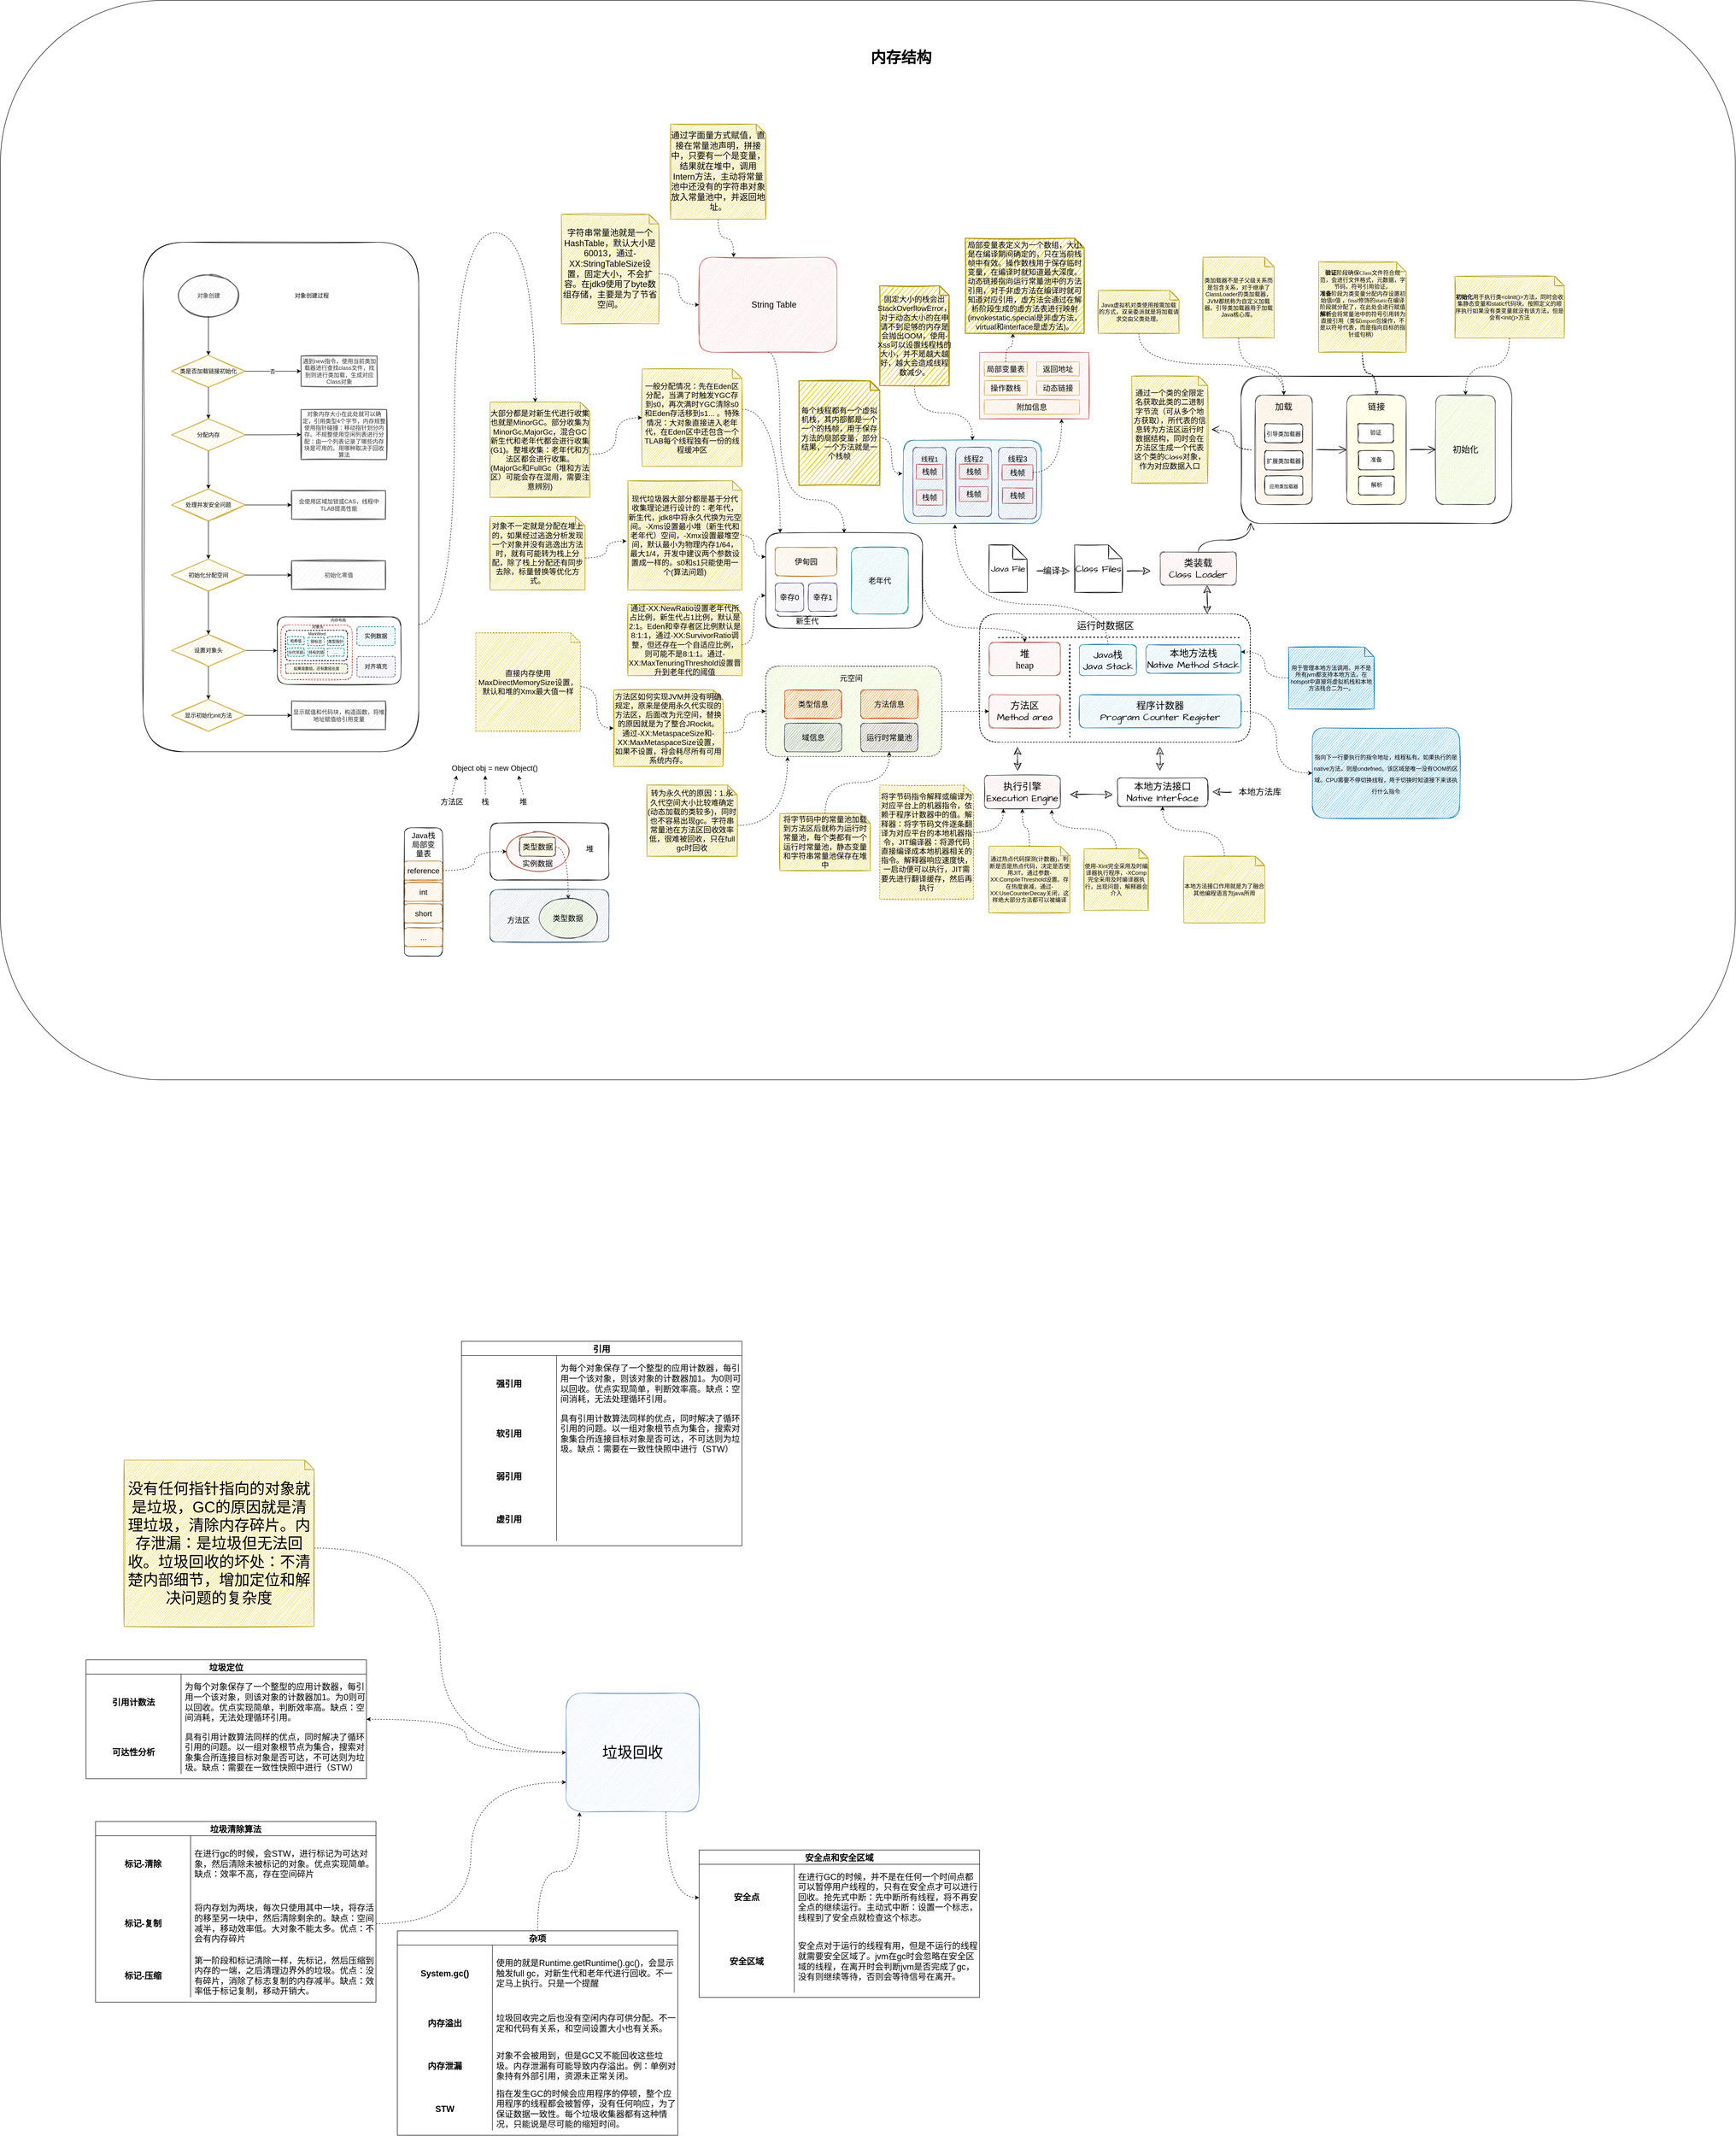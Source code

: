 <mxfile compressed="false" version="20.3.0" type="device">
  <diagram id="UpFueUuBWqiXrLH55dX2" name="第 1 页">
    <mxGraphModel dx="3083" dy="2116" grid="1" gridSize="10" guides="1" tooltips="1" connect="1" arrows="1" fold="1" page="0" pageScale="1" pageWidth="1920" pageHeight="1200" background="none" math="0" shadow="0">
      <root>
        <mxCell id="0" />
        <mxCell id="1" parent="0" />
        <mxCell id="Emk17l_hjG-QX1Q-ruUi-2" value="" style="rounded=1;whiteSpace=wrap;html=1;fillColor=none;" parent="1" vertex="1">
          <mxGeometry x="-1450" y="-810" width="3650" height="2270" as="geometry" />
        </mxCell>
        <mxCell id="NWxRKm_0L-wRh15dt9WS-9" style="edgeStyle=orthogonalEdgeStyle;orthogonalLoop=1;jettySize=auto;html=1;exitX=1;exitY=0.5;exitDx=0;exitDy=0;fontSize=16;curved=1;dashed=1;" parent="1" source="NWxRKm_0L-wRh15dt9WS-2" target="Faw4RQUeOR1Ntfg5_-7v-4" edge="1">
          <mxGeometry relative="1" as="geometry">
            <Array as="points">
              <mxPoint x="490" y="510" />
              <mxPoint x="705" y="510" />
            </Array>
          </mxGeometry>
        </mxCell>
        <mxCell id="k2cswU666XtifslHD5MH-2" value="" style="rounded=1;whiteSpace=wrap;html=1;sketch=1;fontSize=16;fillColor=#b1ddf0;strokeColor=#10739e;" parent="1" vertex="1">
          <mxGeometry x="450" y="115" width="290" height="175" as="geometry" />
        </mxCell>
        <mxCell id="Faw4RQUeOR1Ntfg5_-7v-2" value="" style="rounded=1;whiteSpace=wrap;html=1;glass=0;shadow=0;sketch=1;fillColor=none;dashed=1;" parent="1" vertex="1">
          <mxGeometry x="610" y="480" width="570" height="270" as="geometry" />
        </mxCell>
        <mxCell id="Faw4RQUeOR1Ntfg5_-7v-4" value="堆 &lt;br&gt;heap" style="rounded=1;whiteSpace=wrap;html=1;sketch=1;hachureGap=4;fontFamily=微软雅黑;fontSize=20;fillColor=#fad9d5;strokeColor=#ae4132;" parent="1" vertex="1">
          <mxGeometry x="630" y="540" width="150" height="70" as="geometry" />
        </mxCell>
        <mxCell id="Faw4RQUeOR1Ntfg5_-7v-5" value="方法区 &lt;br&gt;Method area" style="rounded=1;whiteSpace=wrap;html=1;sketch=1;hachureGap=4;fontFamily=Architects Daughter;fontSource=https%3A%2F%2Ffonts.googleapis.com%2Fcss%3Ffamily%3DArchitects%2BDaughter;fontSize=20;fillColor=#fad9d5;strokeColor=#ae4132;" parent="1" vertex="1">
          <mxGeometry x="630" y="650" width="150" height="70" as="geometry" />
        </mxCell>
        <mxCell id="k2cswU666XtifslHD5MH-25" style="edgeStyle=orthogonalEdgeStyle;orthogonalLoop=1;jettySize=auto;html=1;exitX=0.5;exitY=0;exitDx=0;exitDy=0;entryX=0.373;entryY=1.011;entryDx=0;entryDy=0;entryPerimeter=0;fontSize=14;curved=1;dashed=1;" parent="1" source="Faw4RQUeOR1Ntfg5_-7v-6" target="k2cswU666XtifslHD5MH-2" edge="1">
          <mxGeometry relative="1" as="geometry">
            <Array as="points">
              <mxPoint x="880" y="460" />
              <mxPoint x="558" y="460" />
            </Array>
          </mxGeometry>
        </mxCell>
        <mxCell id="Faw4RQUeOR1Ntfg5_-7v-6" value="Java栈&lt;br&gt;Java Stack" style="rounded=1;whiteSpace=wrap;html=1;sketch=1;hachureGap=4;fontFamily=Architects Daughter;fontSource=https%3A%2F%2Ffonts.googleapis.com%2Fcss%3Ffamily%3DArchitects%2BDaughter;fontSize=20;fillColor=#b1ddf0;strokeColor=#10739e;" parent="1" vertex="1">
          <mxGeometry x="820" y="545" width="120" height="65" as="geometry" />
        </mxCell>
        <mxCell id="Faw4RQUeOR1Ntfg5_-7v-7" value="本地方法栈&lt;br&gt;Native Method Stack" style="rounded=1;whiteSpace=wrap;html=1;sketch=1;hachureGap=4;fontFamily=Architects Daughter;fontSource=https%3A%2F%2Ffonts.googleapis.com%2Fcss%3Ffamily%3DArchitects%2BDaughter;fontSize=20;fillColor=#b1ddf0;strokeColor=#10739e;" parent="1" vertex="1">
          <mxGeometry x="960" y="545" width="200" height="60" as="geometry" />
        </mxCell>
        <mxCell id="Bb6Hwb2SqrQJIxjeNM7L-2" value="" style="edgeStyle=orthogonalEdgeStyle;orthogonalLoop=1;jettySize=auto;html=1;dashed=1;curved=1;" parent="1" source="Faw4RQUeOR1Ntfg5_-7v-8" target="Bb6Hwb2SqrQJIxjeNM7L-1" edge="1">
          <mxGeometry relative="1" as="geometry" />
        </mxCell>
        <mxCell id="Faw4RQUeOR1Ntfg5_-7v-8" value="程序计数器&lt;br&gt;Program Counter Register" style="rounded=1;whiteSpace=wrap;html=1;sketch=1;hachureGap=4;fontFamily=Architects Daughter;fontSource=https%3A%2F%2Ffonts.googleapis.com%2Fcss%3Ffamily%3DArchitects%2BDaughter;fontSize=20;fillColor=#b1ddf0;strokeColor=#10739e;" parent="1" vertex="1">
          <mxGeometry x="820" y="650" width="340" height="70" as="geometry" />
        </mxCell>
        <mxCell id="Faw4RQUeOR1Ntfg5_-7v-9" value="运行时数据区" style="text;html=1;strokeColor=none;fillColor=none;align=center;verticalAlign=middle;whiteSpace=wrap;rounded=0;sketch=1;hachureGap=4;fontFamily=Architects Daughter;fontSource=https%3A%2F%2Ffonts.googleapis.com%2Fcss%3Ffamily%3DArchitects%2BDaughter;fontSize=20;" parent="1" vertex="1">
          <mxGeometry x="780" y="490" width="190" height="30" as="geometry" />
        </mxCell>
        <mxCell id="Faw4RQUeOR1Ntfg5_-7v-11" value="Class Files" style="shape=note;size=29;whiteSpace=wrap;html=1;rounded=1;sketch=1;hachureGap=4;fontFamily=Architects Daughter;fontSource=https%3A%2F%2Ffonts.googleapis.com%2Fcss%3Ffamily%3DArchitects%2BDaughter;fontSize=20;" parent="1" vertex="1">
          <mxGeometry x="810" y="335" width="100" height="100" as="geometry" />
        </mxCell>
        <mxCell id="Faw4RQUeOR1Ntfg5_-7v-56" style="edgeStyle=orthogonalEdgeStyle;sketch=1;hachureGap=4;orthogonalLoop=1;jettySize=auto;html=1;exitX=0.5;exitY=0;exitDx=0;exitDy=0;entryX=0.036;entryY=0.994;entryDx=0;entryDy=0;shadow=0;fontFamily=Architects Daughter;fontSource=https%3A%2F%2Ffonts.googleapis.com%2Fcss%3Ffamily%3DArchitects%2BDaughter;fontSize=18;endArrow=open;startSize=14;endSize=14;sourcePerimeterSpacing=8;targetPerimeterSpacing=8;curved=1;entryPerimeter=0;" parent="1" source="Faw4RQUeOR1Ntfg5_-7v-13" target="Faw4RQUeOR1Ntfg5_-7v-55" edge="1">
          <mxGeometry relative="1" as="geometry" />
        </mxCell>
        <mxCell id="Faw4RQUeOR1Ntfg5_-7v-13" value="类装载&lt;br&gt;Class Loader" style="rounded=1;whiteSpace=wrap;html=1;sketch=1;hachureGap=4;fontFamily=Architects Daughter;fontSource=https%3A%2F%2Ffonts.googleapis.com%2Fcss%3Ffamily%3DArchitects%2BDaughter;fontSize=20;fillColor=#ffcccc;strokeColor=#36393d;" parent="1" vertex="1">
          <mxGeometry x="990" y="350" width="160" height="70" as="geometry" />
        </mxCell>
        <mxCell id="Faw4RQUeOR1Ntfg5_-7v-17" value="执行引擎&lt;br&gt;Execution Engine" style="rounded=1;whiteSpace=wrap;html=1;sketch=1;hachureGap=4;fontFamily=Architects Daughter;fontSource=https%3A%2F%2Ffonts.googleapis.com%2Fcss%3Ffamily%3DArchitects%2BDaughter;fontSize=20;fillColor=#ffcccc;strokeColor=#36393d;" parent="1" vertex="1">
          <mxGeometry x="620" y="820" width="160" height="70" as="geometry" />
        </mxCell>
        <mxCell id="Faw4RQUeOR1Ntfg5_-7v-27" value="" style="endArrow=classic;html=1;rounded=1;shadow=0;sketch=1;hachureGap=4;fontFamily=Architects Daughter;fontSource=https%3A%2F%2Ffonts.googleapis.com%2Fcss%3Ffamily%3DArchitects%2BDaughter;fontSize=16;startSize=14;endSize=14;sourcePerimeterSpacing=8;targetPerimeterSpacing=8;curved=1;" parent="1" edge="1">
          <mxGeometry width="50" height="50" relative="1" as="geometry">
            <mxPoint x="920" y="390" as="sourcePoint" />
            <mxPoint x="970" y="390" as="targetPoint" />
          </mxGeometry>
        </mxCell>
        <mxCell id="Faw4RQUeOR1Ntfg5_-7v-28" value="" style="endArrow=classic;startArrow=classic;html=1;rounded=1;shadow=0;sketch=1;hachureGap=4;fontFamily=Architects Daughter;fontSource=https%3A%2F%2Ffonts.googleapis.com%2Fcss%3Ffamily%3DArchitects%2BDaughter;fontSize=16;startSize=14;endSize=14;sourcePerimeterSpacing=8;targetPerimeterSpacing=8;curved=1;" parent="1" edge="1">
          <mxGeometry width="50" height="50" relative="1" as="geometry">
            <mxPoint x="690" y="810" as="sourcePoint" />
            <mxPoint x="690" y="760" as="targetPoint" />
          </mxGeometry>
        </mxCell>
        <mxCell id="Faw4RQUeOR1Ntfg5_-7v-29" value="" style="endArrow=classic;startArrow=classic;html=1;rounded=1;shadow=0;sketch=1;hachureGap=4;fontFamily=Architects Daughter;fontSource=https%3A%2F%2Ffonts.googleapis.com%2Fcss%3Ffamily%3DArchitects%2BDaughter;fontSize=16;startSize=14;endSize=14;sourcePerimeterSpacing=8;targetPerimeterSpacing=8;curved=1;" parent="1" edge="1">
          <mxGeometry width="50" height="50" relative="1" as="geometry">
            <mxPoint x="1088.82" y="480" as="sourcePoint" />
            <mxPoint x="1088.82" y="420" as="targetPoint" />
          </mxGeometry>
        </mxCell>
        <mxCell id="Faw4RQUeOR1Ntfg5_-7v-31" value="" style="endArrow=classic;startArrow=classic;html=1;rounded=1;shadow=0;sketch=1;hachureGap=4;fontFamily=Architects Daughter;fontSource=https%3A%2F%2Ffonts.googleapis.com%2Fcss%3Ffamily%3DArchitects%2BDaughter;fontSize=16;startSize=14;endSize=14;sourcePerimeterSpacing=8;targetPerimeterSpacing=8;curved=1;" parent="1" edge="1">
          <mxGeometry width="50" height="50" relative="1" as="geometry">
            <mxPoint x="800" y="860" as="sourcePoint" />
            <mxPoint x="890" y="860" as="targetPoint" />
          </mxGeometry>
        </mxCell>
        <mxCell id="Faw4RQUeOR1Ntfg5_-7v-32" value="本地方法接口&lt;br&gt;Native Interface" style="rounded=1;whiteSpace=wrap;html=1;sketch=1;hachureGap=4;fontFamily=Architects Daughter;fontSource=https%3A%2F%2Ffonts.googleapis.com%2Fcss%3Ffamily%3DArchitects%2BDaughter;fontSize=20;fillColor=none;" parent="1" vertex="1">
          <mxGeometry x="900" y="825" width="190" height="60" as="geometry" />
        </mxCell>
        <mxCell id="Faw4RQUeOR1Ntfg5_-7v-33" value="" style="endArrow=classic;startArrow=classic;html=1;rounded=1;shadow=0;sketch=1;hachureGap=4;fontFamily=Architects Daughter;fontSource=https%3A%2F%2Ffonts.googleapis.com%2Fcss%3Ffamily%3DArchitects%2BDaughter;fontSize=16;startSize=14;endSize=14;sourcePerimeterSpacing=8;targetPerimeterSpacing=8;curved=1;" parent="1" edge="1">
          <mxGeometry width="50" height="50" relative="1" as="geometry">
            <mxPoint x="989.47" y="810.0" as="sourcePoint" />
            <mxPoint x="989.47" y="760.0" as="targetPoint" />
          </mxGeometry>
        </mxCell>
        <mxCell id="Faw4RQUeOR1Ntfg5_-7v-34" value="本地方法库" style="text;html=1;strokeColor=none;fillColor=none;align=center;verticalAlign=middle;whiteSpace=wrap;rounded=0;sketch=1;hachureGap=4;fontFamily=Architects Daughter;fontSource=https%3A%2F%2Ffonts.googleapis.com%2Fcss%3Ffamily%3DArchitects%2BDaughter;fontSize=18;" parent="1" vertex="1">
          <mxGeometry x="1140" y="840" width="120" height="30" as="geometry" />
        </mxCell>
        <mxCell id="Faw4RQUeOR1Ntfg5_-7v-36" value="" style="endArrow=classic;html=1;rounded=1;shadow=0;sketch=1;hachureGap=4;fontFamily=Architects Daughter;fontSource=https%3A%2F%2Ffonts.googleapis.com%2Fcss%3Ffamily%3DArchitects%2BDaughter;fontSize=16;startSize=14;endSize=14;sourcePerimeterSpacing=8;targetPerimeterSpacing=8;curved=1;" parent="1" edge="1">
          <mxGeometry width="50" height="50" relative="1" as="geometry">
            <mxPoint x="1140" y="854.47" as="sourcePoint" />
            <mxPoint x="1100" y="854.47" as="targetPoint" />
          </mxGeometry>
        </mxCell>
        <mxCell id="Faw4RQUeOR1Ntfg5_-7v-39" value="" style="endArrow=none;dashed=1;html=1;dashPattern=1 3;strokeWidth=2;rounded=0;shadow=0;sketch=1;hachureGap=4;fontFamily=Architects Daughter;fontSource=https%3A%2F%2Ffonts.googleapis.com%2Fcss%3Ffamily%3DArchitects%2BDaughter;fontSize=16;startSize=14;endSize=14;sourcePerimeterSpacing=8;targetPerimeterSpacing=8;" parent="1" edge="1">
          <mxGeometry width="50" height="50" relative="1" as="geometry">
            <mxPoint x="800" y="739" as="sourcePoint" />
            <mxPoint x="800" y="544" as="targetPoint" />
          </mxGeometry>
        </mxCell>
        <mxCell id="Faw4RQUeOR1Ntfg5_-7v-40" value="" style="endArrow=none;dashed=1;html=1;dashPattern=1 3;strokeWidth=2;rounded=0;shadow=0;sketch=1;hachureGap=4;fontFamily=Architects Daughter;fontSource=https%3A%2F%2Ffonts.googleapis.com%2Fcss%3Ffamily%3DArchitects%2BDaughter;fontSize=18;startSize=14;endSize=14;sourcePerimeterSpacing=8;targetPerimeterSpacing=8;" parent="1" edge="1">
          <mxGeometry width="50" height="50" relative="1" as="geometry">
            <mxPoint x="650" y="530" as="sourcePoint" />
            <mxPoint x="1160" y="530" as="targetPoint" />
          </mxGeometry>
        </mxCell>
        <mxCell id="Faw4RQUeOR1Ntfg5_-7v-44" value="Java File" style="shape=note;whiteSpace=wrap;html=1;backgroundOutline=1;darkOpacity=0.05;rounded=1;sketch=1;hachureGap=4;fontFamily=Architects Daughter;fontSource=https%3A%2F%2Ffonts.googleapis.com%2Fcss%3Ffamily%3DArchitects%2BDaughter;fontSize=18;" parent="1" vertex="1">
          <mxGeometry x="630" y="335" width="80" height="100" as="geometry" />
        </mxCell>
        <mxCell id="Faw4RQUeOR1Ntfg5_-7v-45" value="" style="endArrow=classic;html=1;rounded=1;shadow=0;sketch=1;hachureGap=4;fontFamily=Architects Daughter;fontSource=https%3A%2F%2Ffonts.googleapis.com%2Fcss%3Ffamily%3DArchitects%2BDaughter;fontSize=16;startSize=14;endSize=14;sourcePerimeterSpacing=8;targetPerimeterSpacing=8;curved=1;" parent="1" edge="1">
          <mxGeometry width="50" height="50" relative="1" as="geometry">
            <mxPoint x="730" y="390" as="sourcePoint" />
            <mxPoint x="800" y="390" as="targetPoint" />
          </mxGeometry>
        </mxCell>
        <mxCell id="Faw4RQUeOR1Ntfg5_-7v-53" value="编译" style="edgeLabel;html=1;align=center;verticalAlign=middle;resizable=0;points=[];fontSize=18;fontFamily=Architects Daughter;" parent="Faw4RQUeOR1Ntfg5_-7v-45" vertex="1" connectable="0">
          <mxGeometry x="-0.533" relative="1" as="geometry">
            <mxPoint x="14" as="offset" />
          </mxGeometry>
        </mxCell>
        <mxCell id="Faw4RQUeOR1Ntfg5_-7v-55" value="" style="rounded=1;whiteSpace=wrap;html=1;sketch=1;hachureGap=4;fontFamily=Architects Daughter;fontSource=https%3A%2F%2Ffonts.googleapis.com%2Fcss%3Ffamily%3DArchitects%2BDaughter;fontSize=18;fillColor=none;" parent="1" vertex="1">
          <mxGeometry x="1160" y="-20" width="570" height="310" as="geometry" />
        </mxCell>
        <mxCell id="Faw4RQUeOR1Ntfg5_-7v-62" style="edgeStyle=orthogonalEdgeStyle;curved=1;sketch=1;hachureGap=4;orthogonalLoop=1;jettySize=auto;html=1;entryX=0;entryY=0.5;entryDx=0;entryDy=0;shadow=0;fontFamily=Architects Daughter;fontSource=https%3A%2F%2Ffonts.googleapis.com%2Fcss%3Ffamily%3DArchitects%2BDaughter;fontSize=18;endArrow=open;startSize=14;endSize=14;sourcePerimeterSpacing=8;targetPerimeterSpacing=8;" parent="1" source="Faw4RQUeOR1Ntfg5_-7v-59" target="Faw4RQUeOR1Ntfg5_-7v-60" edge="1">
          <mxGeometry relative="1" as="geometry" />
        </mxCell>
        <mxCell id="Faw4RQUeOR1Ntfg5_-7v-75" style="edgeStyle=orthogonalEdgeStyle;curved=1;sketch=1;hachureGap=4;orthogonalLoop=1;jettySize=auto;html=1;shadow=0;fontFamily=Architects Daughter;fontSource=https%3A%2F%2Ffonts.googleapis.com%2Fcss%3Ffamily%3DArchitects%2BDaughter;fontSize=16;endArrow=open;startSize=14;endSize=14;sourcePerimeterSpacing=8;targetPerimeterSpacing=8;dashed=1;" parent="1" source="Faw4RQUeOR1Ntfg5_-7v-59" target="Faw4RQUeOR1Ntfg5_-7v-74" edge="1">
          <mxGeometry relative="1" as="geometry" />
        </mxCell>
        <mxCell id="Faw4RQUeOR1Ntfg5_-7v-59" value="" style="rounded=1;whiteSpace=wrap;html=1;sketch=1;hachureGap=4;fontFamily=Architects Daughter;fontSource=https%3A%2F%2Ffonts.googleapis.com%2Fcss%3Ffamily%3DArchitects%2BDaughter;fontSize=18;fillColor=#ffcc99;strokeColor=#36393d;" parent="1" vertex="1">
          <mxGeometry x="1190" y="20" width="120" height="230" as="geometry" />
        </mxCell>
        <mxCell id="Faw4RQUeOR1Ntfg5_-7v-63" style="edgeStyle=orthogonalEdgeStyle;curved=1;sketch=1;hachureGap=4;orthogonalLoop=1;jettySize=auto;html=1;entryX=0;entryY=0.5;entryDx=0;entryDy=0;shadow=0;fontFamily=Architects Daughter;fontSource=https%3A%2F%2Ffonts.googleapis.com%2Fcss%3Ffamily%3DArchitects%2BDaughter;fontSize=18;endArrow=open;startSize=14;endSize=14;sourcePerimeterSpacing=8;targetPerimeterSpacing=8;" parent="1" source="Faw4RQUeOR1Ntfg5_-7v-60" target="Faw4RQUeOR1Ntfg5_-7v-61" edge="1">
          <mxGeometry relative="1" as="geometry" />
        </mxCell>
        <mxCell id="Faw4RQUeOR1Ntfg5_-7v-60" value="" style="rounded=1;whiteSpace=wrap;html=1;sketch=1;hachureGap=4;fontFamily=Architects Daughter;fontSource=https%3A%2F%2Ffonts.googleapis.com%2Fcss%3Ffamily%3DArchitects%2BDaughter;fontSize=18;fillColor=#ffff88;strokeColor=#36393d;" parent="1" vertex="1">
          <mxGeometry x="1382.5" y="20" width="125" height="230" as="geometry" />
        </mxCell>
        <mxCell id="Faw4RQUeOR1Ntfg5_-7v-61" value="初始化" style="rounded=1;whiteSpace=wrap;html=1;sketch=1;hachureGap=4;fontFamily=Architects Daughter;fontSource=https%3A%2F%2Ffonts.googleapis.com%2Fcss%3Ffamily%3DArchitects%2BDaughter;fontSize=18;fillColor=#cdeb8b;strokeColor=#36393d;" parent="1" vertex="1">
          <mxGeometry x="1570" y="20" width="125" height="230" as="geometry" />
        </mxCell>
        <mxCell id="Faw4RQUeOR1Ntfg5_-7v-64" value="加载" style="text;html=1;strokeColor=none;fillColor=none;align=center;verticalAlign=middle;whiteSpace=wrap;rounded=0;sketch=1;hachureGap=4;fontFamily=Architects Daughter;fontSource=https%3A%2F%2Ffonts.googleapis.com%2Fcss%3Ffamily%3DArchitects%2BDaughter;fontSize=18;" parent="1" vertex="1">
          <mxGeometry x="1220" y="30" width="60" height="30" as="geometry" />
        </mxCell>
        <mxCell id="Faw4RQUeOR1Ntfg5_-7v-65" value="链接" style="text;html=1;strokeColor=none;fillColor=none;align=center;verticalAlign=middle;whiteSpace=wrap;rounded=0;sketch=1;hachureGap=4;fontFamily=Architects Daughter;fontSource=https%3A%2F%2Ffonts.googleapis.com%2Fcss%3Ffamily%3DArchitects%2BDaughter;fontSize=18;" parent="1" vertex="1">
          <mxGeometry x="1415" y="30" width="60" height="30" as="geometry" />
        </mxCell>
        <mxCell id="Faw4RQUeOR1Ntfg5_-7v-66" value="&lt;font style=&quot;font-size: 12px;&quot;&gt;引导类加载器&lt;/font&gt;" style="rounded=1;whiteSpace=wrap;html=1;sketch=1;hachureGap=4;fontFamily=Architects Daughter;fontSource=https%3A%2F%2Ffonts.googleapis.com%2Fcss%3Ffamily%3DArchitects%2BDaughter;fontSize=18;" parent="1" vertex="1">
          <mxGeometry x="1210" y="80" width="80" height="40" as="geometry" />
        </mxCell>
        <mxCell id="Faw4RQUeOR1Ntfg5_-7v-67" value="&lt;font style=&quot;font-size: 12px;&quot;&gt;扩展类加载器&lt;/font&gt;" style="rounded=1;whiteSpace=wrap;html=1;sketch=1;hachureGap=4;fontFamily=Architects Daughter;fontSource=https%3A%2F%2Ffonts.googleapis.com%2Fcss%3Ffamily%3DArchitects%2BDaughter;fontSize=18;" parent="1" vertex="1">
          <mxGeometry x="1210" y="137" width="80" height="40" as="geometry" />
        </mxCell>
        <mxCell id="Faw4RQUeOR1Ntfg5_-7v-68" value="&lt;font size=&quot;1&quot;&gt;应用类加载器&lt;/font&gt;" style="rounded=1;whiteSpace=wrap;html=1;sketch=1;hachureGap=4;fontFamily=Architects Daughter;fontSource=https%3A%2F%2Ffonts.googleapis.com%2Fcss%3Ffamily%3DArchitects%2BDaughter;fontSize=18;" parent="1" vertex="1">
          <mxGeometry x="1210" y="190" width="80" height="40" as="geometry" />
        </mxCell>
        <mxCell id="Faw4RQUeOR1Ntfg5_-7v-69" value="验证" style="rounded=1;whiteSpace=wrap;html=1;sketch=1;hachureGap=4;fontFamily=Architects Daughter;fontSource=https%3A%2F%2Ffonts.googleapis.com%2Fcss%3Ffamily%3DArchitects%2BDaughter;fontSize=12;" parent="1" vertex="1">
          <mxGeometry x="1406" y="80" width="75" height="40" as="geometry" />
        </mxCell>
        <mxCell id="Faw4RQUeOR1Ntfg5_-7v-70" value="准备" style="rounded=1;whiteSpace=wrap;html=1;sketch=1;hachureGap=4;fontFamily=Architects Daughter;fontSource=https%3A%2F%2Ffonts.googleapis.com%2Fcss%3Ffamily%3DArchitects%2BDaughter;fontSize=12;" parent="1" vertex="1">
          <mxGeometry x="1407" y="137" width="75" height="40" as="geometry" />
        </mxCell>
        <mxCell id="Faw4RQUeOR1Ntfg5_-7v-71" value="解析" style="rounded=1;whiteSpace=wrap;html=1;sketch=1;hachureGap=4;fontFamily=Architects Daughter;fontSource=https%3A%2F%2Ffonts.googleapis.com%2Fcss%3Ffamily%3DArchitects%2BDaughter;fontSize=12;" parent="1" vertex="1">
          <mxGeometry x="1407.5" y="190" width="75" height="40" as="geometry" />
        </mxCell>
        <mxCell id="Faw4RQUeOR1Ntfg5_-7v-74" value="通过一个类的全限定名获取此类的二进制字节流（可从多个地方获取），所代表的信息转为方法区运行时数据结构，同时会在方法区生成一个代表这个类的Class对象，作为对应数据入口" style="shape=note;size=20;whiteSpace=wrap;html=1;rounded=0;shadow=0;glass=0;labelBackgroundColor=none;labelBorderColor=none;sketch=1;hachureGap=4;fontFamily=Architects Daughter;fontSource=https%3A%2F%2Ffonts.googleapis.com%2Fcss%3Ffamily%3DArchitects%2BDaughter;fontSize=16;fillColor=#e3c800;strokeColor=#B09500;fontColor=#000000;" parent="1" vertex="1">
          <mxGeometry x="930" y="-20" width="160" height="225" as="geometry" />
        </mxCell>
        <mxCell id="5SP2Hkb6CLst0mhZNxZb-2" style="edgeStyle=orthogonalEdgeStyle;orthogonalLoop=1;jettySize=auto;html=1;exitX=0.5;exitY=1;exitDx=0;exitDy=0;exitPerimeter=0;entryX=0.5;entryY=0;entryDx=0;entryDy=0;fontFamily=Comic Sans MS;sketch=1;curved=1;dashed=1;" parent="1" source="5SP2Hkb6CLst0mhZNxZb-1" target="Faw4RQUeOR1Ntfg5_-7v-60" edge="1">
          <mxGeometry relative="1" as="geometry" />
        </mxCell>
        <mxCell id="5SP2Hkb6CLst0mhZNxZb-1" value="&lt;font face=&quot;Comic Sans MS&quot;&gt;&lt;b&gt;验证&lt;/b&gt;阶段确保Class文件符合规范，会进行文件格式，元数据，字节码，符号引用验证。&lt;br&gt;&lt;b&gt;准备&lt;/b&gt;阶段为类变量分配内存设置初始值0值 ，final修饰的static在编译阶段就分配了，在此处会进行赋值&lt;br&gt;&lt;b&gt;解析&lt;/b&gt;会将常量池中的符号引用转为直接引用（类似import包操作，不是以符号代表，而是指向目标的指针或句柄）&lt;br&gt;&lt;br&gt;&lt;/font&gt;" style="shape=note;size=20;whiteSpace=wrap;html=1;fillColor=#e3c800;strokeColor=#B09500;sketch=1;fontColor=#000000;" parent="1" vertex="1">
          <mxGeometry x="1323.5" y="-260" width="184" height="190" as="geometry" />
        </mxCell>
        <mxCell id="kVb7bWOc-YhVNDlkIjAP-2" style="edgeStyle=orthogonalEdgeStyle;orthogonalLoop=1;jettySize=auto;html=1;exitX=0.5;exitY=1;exitDx=0;exitDy=0;exitPerimeter=0;curved=1;dashed=1;" parent="1" source="kVb7bWOc-YhVNDlkIjAP-1" target="Faw4RQUeOR1Ntfg5_-7v-61" edge="1">
          <mxGeometry relative="1" as="geometry" />
        </mxCell>
        <mxCell id="kVb7bWOc-YhVNDlkIjAP-1" value="&lt;b&gt;初始化&lt;/b&gt;用于执行类&amp;lt;clinit()&amp;gt;方法，同时会收集静态变量和static代码块。按照定义的顺序执行如果没有类变量就没有该方法，但是会有&amp;lt;init()&amp;gt;方法" style="shape=note;size=20;whiteSpace=wrap;html=1;fillColor=#e3c800;strokeColor=#B09500;sketch=1;fontColor=#000000;" parent="1" vertex="1">
          <mxGeometry x="1610" y="-230" width="230" height="130" as="geometry" />
        </mxCell>
        <mxCell id="R8C0xm-D3BiyWD3rxAFL-1" style="edgeStyle=orthogonalEdgeStyle;orthogonalLoop=1;jettySize=auto;html=1;exitX=0.5;exitY=1;exitDx=0;exitDy=0;exitPerimeter=0;entryX=0.5;entryY=0;entryDx=0;entryDy=0;curved=1;dashed=1;" parent="1" source="uavmwpKasLI_t1cetmPj-1" target="Faw4RQUeOR1Ntfg5_-7v-59" edge="1">
          <mxGeometry relative="1" as="geometry" />
        </mxCell>
        <mxCell id="uavmwpKasLI_t1cetmPj-1" value="类加载器不是子父级关系而是包含关系，对于继承了ClassLoader的类加载器，JVM都统称为自定义加载器。引导类加载器用于加载Java核心库。" style="shape=note;size=20;whiteSpace=wrap;html=1;fillColor=#e3c800;fontColor=#000000;strokeColor=#B09500;sketch=1;" parent="1" vertex="1">
          <mxGeometry x="1080" y="-270" width="150" height="170" as="geometry" />
        </mxCell>
        <mxCell id="R8C0xm-D3BiyWD3rxAFL-3" style="edgeStyle=orthogonalEdgeStyle;curved=1;orthogonalLoop=1;jettySize=auto;html=1;exitX=0.5;exitY=1;exitDx=0;exitDy=0;exitPerimeter=0;entryX=0.5;entryY=0;entryDx=0;entryDy=0;dashed=1;" parent="1" source="R8C0xm-D3BiyWD3rxAFL-2" target="Faw4RQUeOR1Ntfg5_-7v-59" edge="1">
          <mxGeometry relative="1" as="geometry" />
        </mxCell>
        <mxCell id="R8C0xm-D3BiyWD3rxAFL-2" value="Java虚拟机对类使用按需加载的方式，双亲委派就是将加载请求交由父类处理。" style="shape=note;size=20;whiteSpace=wrap;html=1;fillColor=#e3c800;fontColor=#000000;strokeColor=#B09500;sketch=1;" parent="1" vertex="1">
          <mxGeometry x="860" y="-200" width="170" height="90" as="geometry" />
        </mxCell>
        <mxCell id="Bb6Hwb2SqrQJIxjeNM7L-1" value="&lt;span style=&quot;color: rgb(0, 0, 0); font-family: Helvetica; font-size: 12px;&quot;&gt;指向下一行要执行的指令地址，线程私有。如果执行的是native方法，则是undefned。该区域是唯一没有OOM的区域。CPU需要不停切换线程，用于切换时知道接下来该执行什么指令&lt;/span&gt;" style="whiteSpace=wrap;html=1;fontSize=20;fontFamily=Architects Daughter;fillColor=#1ba1e2;strokeColor=#006EAF;rounded=1;sketch=1;hachureGap=4;fontSource=https%3A%2F%2Ffonts.googleapis.com%2Fcss%3Ffamily%3DArchitects%2BDaughter;fontColor=#ffffff;" parent="1" vertex="1">
          <mxGeometry x="1310" y="720" width="310" height="190" as="geometry" />
        </mxCell>
        <mxCell id="k2cswU666XtifslHD5MH-26" style="edgeStyle=orthogonalEdgeStyle;curved=1;orthogonalLoop=1;jettySize=auto;html=1;exitX=0;exitY=0;exitDx=170;exitDy=120;exitPerimeter=0;entryX=-0.008;entryY=0.401;entryDx=0;entryDy=0;entryPerimeter=0;dashed=1;fontSize=14;" parent="1" source="k2cswU666XtifslHD5MH-1" target="k2cswU666XtifslHD5MH-2" edge="1">
          <mxGeometry relative="1" as="geometry" />
        </mxCell>
        <mxCell id="k2cswU666XtifslHD5MH-1" value="每个线程都有一个虚拟机栈，其内部都是一个一个的栈帧，用于保存方法的局部变量，部分结果，一个方法就是一个栈帧" style="shape=note;strokeWidth=2;fontSize=16;size=20;whiteSpace=wrap;html=1;fillColor=#e3c800;strokeColor=#B09500;fontColor=#000000;sketch=1;" parent="1" vertex="1">
          <mxGeometry x="230" y="-10" width="170" height="220" as="geometry" />
        </mxCell>
        <mxCell id="k2cswU666XtifslHD5MH-12" value="" style="group" parent="1" vertex="1" connectable="0">
          <mxGeometry x="470" y="130" width="70" height="145" as="geometry" />
        </mxCell>
        <mxCell id="k2cswU666XtifslHD5MH-4" value="" style="rounded=1;whiteSpace=wrap;html=1;sketch=1;fontSize=16;fillColor=#d0cee2;strokeColor=#56517e;" parent="k2cswU666XtifslHD5MH-12" vertex="1">
          <mxGeometry width="70" height="145" as="geometry" />
        </mxCell>
        <mxCell id="k2cswU666XtifslHD5MH-7" value="&lt;font style=&quot;font-size: 14px;&quot;&gt;线程1&lt;/font&gt;" style="text;html=1;strokeColor=none;fillColor=none;align=center;verticalAlign=middle;whiteSpace=wrap;rounded=0;sketch=1;fontSize=16;" parent="k2cswU666XtifslHD5MH-12" vertex="1">
          <mxGeometry x="14" y="11.757" width="42" height="23.514" as="geometry" />
        </mxCell>
        <mxCell id="k2cswU666XtifslHD5MH-8" value="栈帧" style="text;html=1;strokeColor=#b85450;fillColor=#f8cecc;align=center;verticalAlign=middle;whiteSpace=wrap;overflow=hidden;sketch=1;fontSize=16;" parent="k2cswU666XtifslHD5MH-12" vertex="1">
          <mxGeometry x="7" y="35.27" width="56" height="31.351" as="geometry" />
        </mxCell>
        <mxCell id="k2cswU666XtifslHD5MH-11" value="栈帧" style="text;html=1;strokeColor=#b85450;fillColor=#f8cecc;align=center;verticalAlign=middle;whiteSpace=wrap;overflow=hidden;sketch=1;fontSize=16;" parent="k2cswU666XtifslHD5MH-12" vertex="1">
          <mxGeometry x="7" y="89.781" width="56" height="31.351" as="geometry" />
        </mxCell>
        <mxCell id="k2cswU666XtifslHD5MH-13" value="" style="group" parent="1" vertex="1" connectable="0">
          <mxGeometry x="560" y="130" width="75" height="145" as="geometry" />
        </mxCell>
        <mxCell id="k2cswU666XtifslHD5MH-14" value="" style="rounded=1;whiteSpace=wrap;html=1;sketch=1;fontSize=16;fillColor=#d0cee2;strokeColor=#56517e;" parent="k2cswU666XtifslHD5MH-13" vertex="1">
          <mxGeometry width="75" height="145" as="geometry" />
        </mxCell>
        <mxCell id="k2cswU666XtifslHD5MH-15" value="线程2" style="text;html=1;strokeColor=none;fillColor=none;align=center;verticalAlign=middle;whiteSpace=wrap;rounded=0;sketch=1;fontSize=16;" parent="k2cswU666XtifslHD5MH-13" vertex="1">
          <mxGeometry x="15" y="11.757" width="45" height="23.514" as="geometry" />
        </mxCell>
        <mxCell id="k2cswU666XtifslHD5MH-16" value="栈帧" style="text;html=1;strokeColor=#b85450;fillColor=#f8cecc;align=center;verticalAlign=middle;whiteSpace=wrap;overflow=hidden;sketch=1;fontSize=16;" parent="k2cswU666XtifslHD5MH-13" vertex="1">
          <mxGeometry x="7.5" y="35.27" width="60" height="31.351" as="geometry" />
        </mxCell>
        <mxCell id="k2cswU666XtifslHD5MH-17" value="栈帧" style="text;html=1;strokeColor=#b85450;fillColor=#f8cecc;align=center;verticalAlign=middle;whiteSpace=wrap;overflow=hidden;sketch=1;fontSize=16;" parent="k2cswU666XtifslHD5MH-13" vertex="1">
          <mxGeometry x="7.5" y="82.297" width="60" height="31.351" as="geometry" />
        </mxCell>
        <mxCell id="k2cswU666XtifslHD5MH-18" value="" style="group" parent="1" vertex="1" connectable="0">
          <mxGeometry x="650" y="130" width="80" height="150" as="geometry" />
        </mxCell>
        <mxCell id="k2cswU666XtifslHD5MH-19" value="" style="rounded=1;whiteSpace=wrap;html=1;sketch=1;fontSize=16;fillColor=#d0cee2;strokeColor=#56517e;" parent="k2cswU666XtifslHD5MH-18" vertex="1">
          <mxGeometry width="80" height="150" as="geometry" />
        </mxCell>
        <mxCell id="k2cswU666XtifslHD5MH-20" value="线程3" style="text;html=1;strokeColor=none;fillColor=none;align=center;verticalAlign=middle;whiteSpace=wrap;rounded=0;sketch=1;fontSize=16;" parent="k2cswU666XtifslHD5MH-18" vertex="1">
          <mxGeometry x="16" y="12.162" width="48" height="24.324" as="geometry" />
        </mxCell>
        <mxCell id="k2cswU666XtifslHD5MH-21" value="栈帧" style="text;html=1;strokeColor=#b85450;fillColor=#f8cecc;align=center;verticalAlign=middle;whiteSpace=wrap;overflow=hidden;sketch=1;fontSize=16;" parent="k2cswU666XtifslHD5MH-18" vertex="1">
          <mxGeometry x="8" y="36.486" width="64" height="32.432" as="geometry" />
        </mxCell>
        <mxCell id="k2cswU666XtifslHD5MH-22" value="栈帧" style="text;html=1;strokeColor=#b85450;fillColor=#f8cecc;align=center;verticalAlign=middle;whiteSpace=wrap;overflow=hidden;sketch=1;fontSize=16;" parent="k2cswU666XtifslHD5MH-18" vertex="1">
          <mxGeometry x="8" y="85.135" width="64" height="32.432" as="geometry" />
        </mxCell>
        <mxCell id="k2cswU666XtifslHD5MH-28" style="edgeStyle=orthogonalEdgeStyle;curved=1;orthogonalLoop=1;jettySize=auto;html=1;exitX=0.5;exitY=1;exitDx=0;exitDy=0;exitPerimeter=0;dashed=1;fontSize=16;" parent="1" source="k2cswU666XtifslHD5MH-27" target="k2cswU666XtifslHD5MH-2" edge="1">
          <mxGeometry relative="1" as="geometry" />
        </mxCell>
        <mxCell id="k2cswU666XtifslHD5MH-27" value="&lt;font style=&quot;font-size: 16px;&quot;&gt;固定大小的栈会出StackOverflowError，对于动态大小的在申请不到足够的内存是会抛出OOM，使用-Xss可以设置线程栈的大小，并不是越大越好，越大会造成线程数减少。&lt;/font&gt;" style="shape=note;strokeWidth=2;fontSize=14;size=20;whiteSpace=wrap;html=1;fillColor=#e3c800;strokeColor=#B09500;sketch=1;fontColor=#000000;" parent="1" vertex="1">
          <mxGeometry x="400" y="-210" width="146" height="210" as="geometry" />
        </mxCell>
        <mxCell id="k2cswU666XtifslHD5MH-29" value="" style="text;html=1;strokeColor=#b85450;fillColor=#f8cecc;align=center;verticalAlign=middle;whiteSpace=wrap;overflow=hidden;sketch=1;fontSize=16;" parent="1" vertex="1">
          <mxGeometry x="610" y="-70" width="230" height="140" as="geometry" />
        </mxCell>
        <mxCell id="k2cswU666XtifslHD5MH-37" style="edgeStyle=orthogonalEdgeStyle;curved=1;orthogonalLoop=1;jettySize=auto;html=1;exitX=0.5;exitY=0;exitDx=0;exitDy=0;entryX=0.4;entryY=1;entryDx=0;entryDy=0;entryPerimeter=0;dashed=1;fontSize=16;" parent="1" source="k2cswU666XtifslHD5MH-30" target="k2cswU666XtifslHD5MH-36" edge="1">
          <mxGeometry relative="1" as="geometry" />
        </mxCell>
        <mxCell id="k2cswU666XtifslHD5MH-30" value="局部变量表" style="text;html=1;strokeColor=#d6b656;fillColor=#fff2cc;align=center;verticalAlign=middle;whiteSpace=wrap;overflow=hidden;sketch=1;fontSize=16;" parent="1" vertex="1">
          <mxGeometry x="620" y="-50" width="90" height="30" as="geometry" />
        </mxCell>
        <mxCell id="k2cswU666XtifslHD5MH-31" value="返回地址" style="text;html=1;strokeColor=#d6b656;fillColor=#fff2cc;align=center;verticalAlign=middle;whiteSpace=wrap;overflow=hidden;sketch=1;fontSize=16;" parent="1" vertex="1">
          <mxGeometry x="730" y="-50" width="90" height="30" as="geometry" />
        </mxCell>
        <mxCell id="k2cswU666XtifslHD5MH-32" value="操作数栈" style="text;html=1;strokeColor=#d6b656;fillColor=#fff2cc;align=center;verticalAlign=middle;whiteSpace=wrap;overflow=hidden;sketch=1;fontSize=16;" parent="1" vertex="1">
          <mxGeometry x="620" y="-10" width="90" height="30" as="geometry" />
        </mxCell>
        <mxCell id="k2cswU666XtifslHD5MH-33" value="动态链接" style="text;html=1;strokeColor=#d6b656;fillColor=#fff2cc;align=center;verticalAlign=middle;whiteSpace=wrap;overflow=hidden;sketch=1;fontSize=16;" parent="1" vertex="1">
          <mxGeometry x="730" y="-10" width="90" height="30" as="geometry" />
        </mxCell>
        <mxCell id="k2cswU666XtifslHD5MH-34" value="附加信息" style="text;html=1;strokeColor=#d6b656;fillColor=#fff2cc;align=center;verticalAlign=middle;whiteSpace=wrap;overflow=hidden;sketch=1;fontSize=16;" parent="1" vertex="1">
          <mxGeometry x="620" y="30" width="200" height="30" as="geometry" />
        </mxCell>
        <mxCell id="k2cswU666XtifslHD5MH-35" style="edgeStyle=orthogonalEdgeStyle;curved=1;orthogonalLoop=1;jettySize=auto;html=1;exitX=1;exitY=0.5;exitDx=0;exitDy=0;entryX=0.75;entryY=1;entryDx=0;entryDy=0;dashed=1;fontSize=16;" parent="1" source="k2cswU666XtifslHD5MH-21" target="k2cswU666XtifslHD5MH-29" edge="1">
          <mxGeometry relative="1" as="geometry" />
        </mxCell>
        <mxCell id="k2cswU666XtifslHD5MH-36" value="&lt;span style=&quot;font-size: 16px;&quot;&gt;局部变量表定义为一个数组，大小是在编译期间确定的，只在当前栈帧中有效。操作数栈用于保存临时变量，在编译时就知道最大深度。动态链接指向运行常量池中的方法引用，对于非虚方法在编译时就可知道对应引用，虚方法会通过在解析阶段生成的虚方法表进行映射(invokestatic,special是非虚方法，virtual和interface是虚方法)。&lt;/span&gt;" style="shape=note;strokeWidth=2;fontSize=14;size=20;whiteSpace=wrap;html=1;fillColor=#e3c800;strokeColor=#B09500;sketch=1;fontColor=#000000;" parent="1" vertex="1">
          <mxGeometry x="580" y="-310" width="250" height="200" as="geometry" />
        </mxCell>
        <mxCell id="Wj8xDszgT1-WGROd7AIG-3" style="edgeStyle=orthogonalEdgeStyle;orthogonalLoop=1;jettySize=auto;html=1;exitX=0.5;exitY=0;exitDx=0;exitDy=0;exitPerimeter=0;entryX=0.5;entryY=1;entryDx=0;entryDy=0;curved=1;dashed=1;" parent="1" source="Wj8xDszgT1-WGROd7AIG-2" target="Faw4RQUeOR1Ntfg5_-7v-32" edge="1">
          <mxGeometry relative="1" as="geometry" />
        </mxCell>
        <mxCell id="Wj8xDszgT1-WGROd7AIG-2" value="本地方法接口作用就是为了融合其他编程语言为java所用" style="shape=note;size=20;whiteSpace=wrap;html=1;sketch=1;fillColor=#e3c800;fontColor=#000000;strokeColor=#B09500;" parent="1" vertex="1">
          <mxGeometry x="1040" y="990" width="170" height="140" as="geometry" />
        </mxCell>
        <mxCell id="Wj8xDszgT1-WGROd7AIG-5" style="edgeStyle=orthogonalEdgeStyle;curved=1;orthogonalLoop=1;jettySize=auto;html=1;exitX=0;exitY=0.5;exitDx=0;exitDy=0;exitPerimeter=0;entryX=1;entryY=0.25;entryDx=0;entryDy=0;dashed=1;fontColor=#000000;" parent="1" source="Wj8xDszgT1-WGROd7AIG-4" target="Faw4RQUeOR1Ntfg5_-7v-7" edge="1">
          <mxGeometry relative="1" as="geometry" />
        </mxCell>
        <mxCell id="Wj8xDszgT1-WGROd7AIG-4" value="&lt;font color=&quot;#000000&quot;&gt;用于管理本地方法调用。并不是所有jvm都支持本地方法，在hotspot中直接将虚拟机栈和本地方法栈合二为一。&lt;/font&gt;" style="shape=note;size=20;whiteSpace=wrap;html=1;sketch=1;fillColor=#1ba1e2;fontColor=#ffffff;strokeColor=#006EAF;" parent="1" vertex="1">
          <mxGeometry x="1260" y="550" width="180" height="130" as="geometry" />
        </mxCell>
        <mxCell id="NWxRKm_0L-wRh15dt9WS-11" style="edgeStyle=orthogonalEdgeStyle;curved=1;orthogonalLoop=1;jettySize=auto;html=1;exitX=0;exitY=0;exitDx=200;exitDy=110;exitPerimeter=0;entryX=0;entryY=0.25;entryDx=0;entryDy=0;dashed=1;fontSize=16;" parent="1" source="NWxRKm_0L-wRh15dt9WS-1" target="NWxRKm_0L-wRh15dt9WS-2" edge="1">
          <mxGeometry relative="1" as="geometry" />
        </mxCell>
        <mxCell id="NWxRKm_0L-wRh15dt9WS-1" value="&lt;font style=&quot;font-size: 16px;&quot;&gt;现代垃圾器大部分都是基于分代收集理论进行设计的：老年代，新生代，jdk8中将永久代换为元空间。-Xms设置最小堆（新生代和老年代）空间，-Xmx设置最堆空间，默认最小为物理内存1/64，最大1/4，开发中建议两个参数设置成一样的。s0和s1只能使用一个(算法问题)&lt;/font&gt;" style="shape=note;size=20;whiteSpace=wrap;html=1;fillColor=#e3c800;strokeColor=#B09500;sketch=1;fontColor=#000000;fontSize=16;" parent="1" vertex="1">
          <mxGeometry x="-130" y="200" width="240" height="230" as="geometry" />
        </mxCell>
        <mxCell id="NWxRKm_0L-wRh15dt9WS-10" value="" style="group;dashed=1;" parent="1" vertex="1" connectable="0">
          <mxGeometry x="160" y="310" width="330" height="210" as="geometry" />
        </mxCell>
        <mxCell id="NWxRKm_0L-wRh15dt9WS-2" value="" style="rounded=1;whiteSpace=wrap;html=1;sketch=1;fontSize=16;fillColor=none;" parent="NWxRKm_0L-wRh15dt9WS-10" vertex="1">
          <mxGeometry width="330" height="200" as="geometry" />
        </mxCell>
        <mxCell id="NWxRKm_0L-wRh15dt9WS-3" value="伊甸园" style="rounded=1;whiteSpace=wrap;html=1;sketch=1;fontSize=16;fillColor=#fad7ac;strokeColor=#b46504;" parent="NWxRKm_0L-wRh15dt9WS-10" vertex="1">
          <mxGeometry x="20" y="30" width="130" height="60" as="geometry" />
        </mxCell>
        <mxCell id="NWxRKm_0L-wRh15dt9WS-5" value="幸存0" style="rounded=1;whiteSpace=wrap;html=1;sketch=1;fontSize=16;fillColor=#d0cee2;strokeColor=#56517e;" parent="NWxRKm_0L-wRh15dt9WS-10" vertex="1">
          <mxGeometry x="20" y="105" width="60" height="60" as="geometry" />
        </mxCell>
        <mxCell id="NWxRKm_0L-wRh15dt9WS-6" value="幸存1" style="rounded=1;whiteSpace=wrap;html=1;sketch=1;fontSize=16;fillColor=#d0cee2;strokeColor=#56517e;" parent="NWxRKm_0L-wRh15dt9WS-10" vertex="1">
          <mxGeometry x="90" y="105" width="60" height="60" as="geometry" />
        </mxCell>
        <mxCell id="NWxRKm_0L-wRh15dt9WS-7" value="老年代" style="rounded=1;whiteSpace=wrap;html=1;sketch=1;fontSize=16;fillColor=#b0e3e6;strokeColor=#0e8088;" parent="NWxRKm_0L-wRh15dt9WS-10" vertex="1">
          <mxGeometry x="180" y="30" width="120" height="140" as="geometry" />
        </mxCell>
        <mxCell id="NWxRKm_0L-wRh15dt9WS-12" value="" style="shape=curlyBracket;whiteSpace=wrap;html=1;rounded=1;flipH=1;sketch=1;fontSize=16;direction=north;" parent="NWxRKm_0L-wRh15dt9WS-10" vertex="1">
          <mxGeometry x="25" y="170" width="125" height="10" as="geometry" />
        </mxCell>
        <mxCell id="NWxRKm_0L-wRh15dt9WS-13" value="新生代" style="text;html=1;strokeColor=none;fillColor=none;align=center;verticalAlign=middle;whiteSpace=wrap;rounded=0;sketch=1;fontSize=16;" parent="NWxRKm_0L-wRh15dt9WS-10" vertex="1">
          <mxGeometry x="50" y="180" width="75" height="10" as="geometry" />
        </mxCell>
        <mxCell id="QNYa-5U0eoqXuhPoqmon-28" style="edgeStyle=orthogonalEdgeStyle;curved=1;orthogonalLoop=1;jettySize=auto;html=1;exitX=1;exitY=0.5;exitDx=0;exitDy=0;entryX=0;entryY=0.5;entryDx=0;entryDy=0;dashed=1;fontSize=16;" parent="1" source="NWxRKm_0L-wRh15dt9WS-8" target="Faw4RQUeOR1Ntfg5_-7v-5" edge="1">
          <mxGeometry relative="1" as="geometry" />
        </mxCell>
        <mxCell id="NWxRKm_0L-wRh15dt9WS-8" value="" style="rounded=1;whiteSpace=wrap;html=1;sketch=1;fontSize=16;fillColor=#cdeb8b;strokeColor=#36393d;dashed=1;" parent="1" vertex="1">
          <mxGeometry x="160" y="590" width="370" height="190" as="geometry" />
        </mxCell>
        <mxCell id="HBkNkkY0WbB6WIE76_Ar-2" style="edgeStyle=orthogonalEdgeStyle;orthogonalLoop=1;jettySize=auto;html=1;exitX=0;exitY=0;exitDx=240;exitDy=85;exitPerimeter=0;entryX=-0.001;entryY=0.658;entryDx=0;entryDy=0;entryPerimeter=0;fontSize=16;curved=1;dashed=1;" parent="1" source="HBkNkkY0WbB6WIE76_Ar-1" target="NWxRKm_0L-wRh15dt9WS-2" edge="1">
          <mxGeometry relative="1" as="geometry" />
        </mxCell>
        <mxCell id="HBkNkkY0WbB6WIE76_Ar-1" value="通过-XX:NewRatio设置老年代所占比例，新生代占1比例，默认是2:1。Eden和幸存者区比例默认是8:1:1，通过-XX:SurvivorRatio调整，但还存在一个自适应比例，则可能不是8:1:1。通过-XX:MaxTenuringThreshold设置晋升到老年代的阈值" style="shape=note;size=20;whiteSpace=wrap;html=1;fillColor=#e3c800;fontColor=#000000;strokeColor=#B09500;sketch=1;fontSize=16;" parent="1" vertex="1">
          <mxGeometry x="-130" y="460" width="240" height="150" as="geometry" />
        </mxCell>
        <mxCell id="HBkNkkY0WbB6WIE76_Ar-4" style="edgeStyle=orthogonalEdgeStyle;curved=1;orthogonalLoop=1;jettySize=auto;html=1;exitX=0;exitY=0;exitDx=210;exitDy=85;exitPerimeter=0;entryX=0.092;entryY=-0.001;entryDx=0;entryDy=0;entryPerimeter=0;dashed=1;fontSize=16;" parent="1" source="HBkNkkY0WbB6WIE76_Ar-3" target="NWxRKm_0L-wRh15dt9WS-2" edge="1">
          <mxGeometry relative="1" as="geometry" />
        </mxCell>
        <mxCell id="HBkNkkY0WbB6WIE76_Ar-3" value="一般分配情况：先在Eden区分配，当满了时触发YGC存到s0，再次满时YGC清除s0和Eden存活移到s1... 。特殊情况：大对象直接进入老年代，在Eden区中还包含一个TLAB每个线程独有一份的线程缓冲区" style="shape=note;size=20;whiteSpace=wrap;html=1;sketch=1;fontSize=16;fillColor=#e3c800;fontColor=#000000;strokeColor=#B09500;" parent="1" vertex="1">
          <mxGeometry x="-100" y="-35" width="210" height="205" as="geometry" />
        </mxCell>
        <mxCell id="R_roZfsalCL9JLNga3t_-2" style="edgeStyle=orthogonalEdgeStyle;orthogonalLoop=1;jettySize=auto;html=1;exitX=0;exitY=0;exitDx=210;exitDy=110;exitPerimeter=0;fontSize=16;curved=1;dashed=1;" parent="1" source="R_roZfsalCL9JLNga3t_-1" target="HBkNkkY0WbB6WIE76_Ar-3" edge="1">
          <mxGeometry relative="1" as="geometry" />
        </mxCell>
        <mxCell id="R_roZfsalCL9JLNga3t_-1" value="大部分都是对新生代进行收集也就是MinorGC。部分收集为MinorGc,MajorGc，混合GC新生代和老年代都会进行收集(G1)。整堆收集：老年代和方法区都会进行收集。(MajorGc和FullGc（堆和方法区）可能会存在混用，需要注意辨别)" style="shape=note;size=20;whiteSpace=wrap;html=1;fillColor=#e3c800;fontColor=#000000;strokeColor=#B09500;sketch=1;fontSize=16;" parent="1" vertex="1">
          <mxGeometry x="-420" y="35" width="210" height="200" as="geometry" />
        </mxCell>
        <mxCell id="QNYa-5U0eoqXuhPoqmon-2" style="edgeStyle=orthogonalEdgeStyle;orthogonalLoop=1;jettySize=auto;html=1;exitX=0;exitY=0;exitDx=200;exitDy=87.5;exitPerimeter=0;entryX=-0.011;entryY=0.553;entryDx=0;entryDy=0;entryPerimeter=0;fontSize=16;curved=1;dashed=1;" parent="1" source="QNYa-5U0eoqXuhPoqmon-1" target="NWxRKm_0L-wRh15dt9WS-1" edge="1">
          <mxGeometry relative="1" as="geometry" />
        </mxCell>
        <mxCell id="QNYa-5U0eoqXuhPoqmon-1" value="对象不一定就是分配在堆上的，如果经过逃逸分析发现一个对象并没有逃逸出方法时，就有可能转为栈上分配，除了栈上分配还有同步去除，标量替换等优化方式。" style="shape=note;size=20;whiteSpace=wrap;html=1;fillColor=#e3c800;fontColor=#000000;strokeColor=#B09500;sketch=1;fontSize=16;" parent="1" vertex="1">
          <mxGeometry x="-420" y="275" width="200" height="155" as="geometry" />
        </mxCell>
        <mxCell id="QNYa-5U0eoqXuhPoqmon-4" value="Object obj = new Object()" style="text;html=1;strokeColor=none;fillColor=none;align=center;verticalAlign=middle;whiteSpace=wrap;rounded=0;sketch=1;fontSize=16;" parent="1" vertex="1">
          <mxGeometry x="-530" y="789" width="240" height="30" as="geometry" />
        </mxCell>
        <mxCell id="QNYa-5U0eoqXuhPoqmon-5" value="" style="endArrow=classic;html=1;dashed=1;fontSize=16;curved=1;" parent="1" edge="1">
          <mxGeometry width="50" height="50" relative="1" as="geometry">
            <mxPoint x="-500" y="860" as="sourcePoint" />
            <mxPoint x="-490" y="820" as="targetPoint" />
          </mxGeometry>
        </mxCell>
        <mxCell id="QNYa-5U0eoqXuhPoqmon-6" value="方法区" style="text;html=1;strokeColor=none;fillColor=none;align=center;verticalAlign=middle;whiteSpace=wrap;rounded=0;sketch=0;fontSize=16;" parent="1" vertex="1">
          <mxGeometry x="-530" y="860" width="60" height="30" as="geometry" />
        </mxCell>
        <mxCell id="QNYa-5U0eoqXuhPoqmon-7" value="" style="endArrow=classic;html=1;dashed=1;fontSize=16;curved=1;" parent="1" edge="1">
          <mxGeometry width="50" height="50" relative="1" as="geometry">
            <mxPoint x="-430" y="860" as="sourcePoint" />
            <mxPoint x="-430" y="820" as="targetPoint" />
          </mxGeometry>
        </mxCell>
        <mxCell id="QNYa-5U0eoqXuhPoqmon-8" value="栈" style="text;html=1;strokeColor=none;fillColor=none;align=center;verticalAlign=middle;whiteSpace=wrap;rounded=0;sketch=0;fontSize=16;" parent="1" vertex="1">
          <mxGeometry x="-460" y="860" width="60" height="30" as="geometry" />
        </mxCell>
        <mxCell id="QNYa-5U0eoqXuhPoqmon-9" value="" style="endArrow=classic;html=1;dashed=1;fontSize=16;curved=1;" parent="1" edge="1">
          <mxGeometry width="50" height="50" relative="1" as="geometry">
            <mxPoint x="-350" y="860" as="sourcePoint" />
            <mxPoint x="-360" y="820" as="targetPoint" />
          </mxGeometry>
        </mxCell>
        <mxCell id="QNYa-5U0eoqXuhPoqmon-10" value="堆" style="text;html=1;strokeColor=none;fillColor=none;align=center;verticalAlign=middle;whiteSpace=wrap;rounded=0;sketch=0;fontSize=16;" parent="1" vertex="1">
          <mxGeometry x="-380" y="860" width="60" height="30" as="geometry" />
        </mxCell>
        <mxCell id="QNYa-5U0eoqXuhPoqmon-11" value="" style="rounded=1;whiteSpace=wrap;html=1;sketch=1;fontSize=16;fillColor=none;" parent="1" vertex="1">
          <mxGeometry x="-600" y="930" width="80" height="270" as="geometry" />
        </mxCell>
        <mxCell id="QNYa-5U0eoqXuhPoqmon-12" value="Java栈局部变量表" style="text;html=1;strokeColor=none;fillColor=none;align=center;verticalAlign=middle;whiteSpace=wrap;rounded=0;sketch=1;fontSize=16;" parent="1" vertex="1">
          <mxGeometry x="-590" y="950" width="60" height="30" as="geometry" />
        </mxCell>
        <mxCell id="QNYa-5U0eoqXuhPoqmon-26" style="edgeStyle=orthogonalEdgeStyle;curved=1;orthogonalLoop=1;jettySize=auto;html=1;exitX=1;exitY=0.5;exitDx=0;exitDy=0;entryX=0;entryY=0.5;entryDx=0;entryDy=0;dashed=1;fontSize=16;" parent="1" source="QNYa-5U0eoqXuhPoqmon-14" target="QNYa-5U0eoqXuhPoqmon-19" edge="1">
          <mxGeometry relative="1" as="geometry" />
        </mxCell>
        <mxCell id="QNYa-5U0eoqXuhPoqmon-14" value="reference" style="rounded=1;whiteSpace=wrap;html=1;sketch=1;fontSize=16;fillColor=#fad7ac;strokeColor=#b46504;" parent="1" vertex="1">
          <mxGeometry x="-600" y="1000" width="80" height="40" as="geometry" />
        </mxCell>
        <mxCell id="QNYa-5U0eoqXuhPoqmon-15" value="int" style="rounded=1;whiteSpace=wrap;html=1;sketch=1;fontSize=16;fillColor=#fad7ac;strokeColor=#b46504;" parent="1" vertex="1">
          <mxGeometry x="-600" y="1045" width="80" height="40" as="geometry" />
        </mxCell>
        <mxCell id="QNYa-5U0eoqXuhPoqmon-16" value="short" style="rounded=1;whiteSpace=wrap;html=1;sketch=1;fontSize=16;fillColor=#fad7ac;strokeColor=#b46504;" parent="1" vertex="1">
          <mxGeometry x="-600" y="1090" width="80" height="40" as="geometry" />
        </mxCell>
        <mxCell id="QNYa-5U0eoqXuhPoqmon-17" value="..." style="rounded=1;whiteSpace=wrap;html=1;sketch=1;fontSize=16;fillColor=#fad7ac;strokeColor=#b46504;" parent="1" vertex="1">
          <mxGeometry x="-600" y="1140" width="80" height="40" as="geometry" />
        </mxCell>
        <mxCell id="QNYa-5U0eoqXuhPoqmon-18" value="" style="rounded=1;whiteSpace=wrap;html=1;sketch=1;fontSize=16;fillColor=none;" parent="1" vertex="1">
          <mxGeometry x="-420" y="920" width="250" height="120" as="geometry" />
        </mxCell>
        <mxCell id="QNYa-5U0eoqXuhPoqmon-19" value="" style="ellipse;whiteSpace=wrap;html=1;sketch=1;fontSize=16;fillColor=#fad9d5;strokeColor=#ae4132;" parent="1" vertex="1">
          <mxGeometry x="-385" y="940" width="130" height="80" as="geometry" />
        </mxCell>
        <mxCell id="QNYa-5U0eoqXuhPoqmon-27" style="edgeStyle=orthogonalEdgeStyle;curved=1;orthogonalLoop=1;jettySize=auto;html=1;exitX=1;exitY=0.5;exitDx=0;exitDy=0;dashed=1;fontSize=16;" parent="1" source="QNYa-5U0eoqXuhPoqmon-20" target="QNYa-5U0eoqXuhPoqmon-24" edge="1">
          <mxGeometry relative="1" as="geometry" />
        </mxCell>
        <mxCell id="QNYa-5U0eoqXuhPoqmon-20" value="类型数据" style="rounded=1;whiteSpace=wrap;html=1;sketch=1;fontSize=16;fillColor=#ffff88;strokeColor=#36393d;" parent="1" vertex="1">
          <mxGeometry x="-357.5" y="950" width="75" height="40" as="geometry" />
        </mxCell>
        <mxCell id="QNYa-5U0eoqXuhPoqmon-21" value="实例数据" style="text;html=1;strokeColor=none;fillColor=none;align=center;verticalAlign=middle;whiteSpace=wrap;rounded=0;sketch=1;fontSize=16;" parent="1" vertex="1">
          <mxGeometry x="-355" y="990" width="70" height="30" as="geometry" />
        </mxCell>
        <mxCell id="QNYa-5U0eoqXuhPoqmon-22" value="堆" style="text;html=1;strokeColor=none;fillColor=none;align=center;verticalAlign=middle;whiteSpace=wrap;rounded=0;sketch=1;fontSize=16;" parent="1" vertex="1">
          <mxGeometry x="-240" y="959" width="60" height="30" as="geometry" />
        </mxCell>
        <mxCell id="QNYa-5U0eoqXuhPoqmon-23" value="" style="rounded=1;whiteSpace=wrap;html=1;sketch=1;fontSize=16;fillColor=#bac8d3;strokeColor=#23445d;" parent="1" vertex="1">
          <mxGeometry x="-420" y="1060" width="250" height="110" as="geometry" />
        </mxCell>
        <mxCell id="QNYa-5U0eoqXuhPoqmon-24" value="类型数据" style="ellipse;whiteSpace=wrap;html=1;sketch=1;fontSize=16;fillColor=#cdeb8b;strokeColor=#36393d;" parent="1" vertex="1">
          <mxGeometry x="-315.51" y="1080" width="120" height="80" as="geometry" />
        </mxCell>
        <mxCell id="QNYa-5U0eoqXuhPoqmon-25" value="方法区" style="text;html=1;strokeColor=none;fillColor=none;align=center;verticalAlign=middle;whiteSpace=wrap;rounded=0;sketch=1;fontSize=16;" parent="1" vertex="1">
          <mxGeometry x="-390" y="1109" width="60" height="30" as="geometry" />
        </mxCell>
        <mxCell id="0Pi-LokqyWZVhyo1OsTR-1" style="edgeStyle=orthogonalEdgeStyle;orthogonalLoop=1;jettySize=auto;html=1;exitX=0;exitY=0;exitDx=230;exitDy=90.5;exitPerimeter=0;curved=1;dashed=1;" parent="1" source="uv1YOnGlwENCFTyIBZJ1-1" target="NWxRKm_0L-wRh15dt9WS-8" edge="1">
          <mxGeometry relative="1" as="geometry" />
        </mxCell>
        <mxCell id="uv1YOnGlwENCFTyIBZJ1-1" value="方法区如何实现JVM并没有明确规定，原来是使用永久代实现的方法区，后面改为元空间，替换的原因就是为了整合JRockit。通过-XX:MetaspaceSize和-XX:MaxMetaspaceSize设置，如果不设置，将会耗尽所有可用系统内存。" style="shape=note;size=20;whiteSpace=wrap;html=1;fillColor=#e3c800;fontColor=#000000;strokeColor=#B09500;sketch=1;fontSize=16;" parent="1" vertex="1">
          <mxGeometry x="-160" y="640" width="230" height="161" as="geometry" />
        </mxCell>
        <mxCell id="uv1YOnGlwENCFTyIBZJ1-3" value="元空间" style="text;html=1;strokeColor=none;fillColor=none;align=center;verticalAlign=middle;whiteSpace=wrap;rounded=0;sketch=1;fontSize=16;" parent="1" vertex="1">
          <mxGeometry x="300" y="600" width="80" height="30" as="geometry" />
        </mxCell>
        <mxCell id="uv1YOnGlwENCFTyIBZJ1-4" value="类型信息" style="rounded=1;whiteSpace=wrap;html=1;sketch=1;fontSize=16;fillColor=#fa6800;fontColor=#000000;strokeColor=#C73500;" parent="1" vertex="1">
          <mxGeometry x="200" y="640" width="120" height="60" as="geometry" />
        </mxCell>
        <mxCell id="uv1YOnGlwENCFTyIBZJ1-5" value="&lt;font color=&quot;#000000&quot;&gt;域信息&lt;/font&gt;" style="rounded=1;whiteSpace=wrap;html=1;sketch=1;fontSize=16;fillColor=#647687;fontColor=#ffffff;strokeColor=#314354;" parent="1" vertex="1">
          <mxGeometry x="200" y="710" width="120" height="60" as="geometry" />
        </mxCell>
        <mxCell id="uv1YOnGlwENCFTyIBZJ1-6" value="方法信息" style="rounded=1;whiteSpace=wrap;html=1;sketch=1;fontSize=16;fillColor=#fa6800;strokeColor=#C73500;fontColor=#000000;" parent="1" vertex="1">
          <mxGeometry x="360" y="640" width="120" height="60" as="geometry" />
        </mxCell>
        <mxCell id="uv1YOnGlwENCFTyIBZJ1-7" value="运行时常量池" style="rounded=1;whiteSpace=wrap;html=1;sketch=1;fontSize=16;fontColor=#000000;fillColor=#76608a;strokeColor=#432D57;" parent="1" vertex="1">
          <mxGeometry x="360" y="710" width="120" height="60" as="geometry" />
        </mxCell>
        <mxCell id="uv1YOnGlwENCFTyIBZJ1-9" style="edgeStyle=orthogonalEdgeStyle;curved=1;orthogonalLoop=1;jettySize=auto;html=1;exitX=0.5;exitY=0;exitDx=0;exitDy=0;exitPerimeter=0;dashed=1;fontSize=16;fontColor=#000000;" parent="1" source="uv1YOnGlwENCFTyIBZJ1-8" target="uv1YOnGlwENCFTyIBZJ1-7" edge="1">
          <mxGeometry relative="1" as="geometry" />
        </mxCell>
        <mxCell id="uv1YOnGlwENCFTyIBZJ1-8" value="将字节码中的常量池加载到方法区后就称为运行时常量池，每个类都有一个运行时常量池，静态变量和字符串常量池保存在堆中" style="shape=note;size=20;whiteSpace=wrap;html=1;sketch=1;fontSize=16;fontColor=#000000;fillColor=#e3c800;strokeColor=#B09500;" parent="1" vertex="1">
          <mxGeometry x="190" y="900" width="190" height="120" as="geometry" />
        </mxCell>
        <mxCell id="0Pi-LokqyWZVhyo1OsTR-3" style="edgeStyle=orthogonalEdgeStyle;curved=1;orthogonalLoop=1;jettySize=auto;html=1;exitX=0;exitY=0;exitDx=190;exitDy=85;exitPerimeter=0;entryX=0.124;entryY=1.004;entryDx=0;entryDy=0;entryPerimeter=0;dashed=1;fontSize=16;" parent="1" source="0Pi-LokqyWZVhyo1OsTR-2" target="NWxRKm_0L-wRh15dt9WS-8" edge="1">
          <mxGeometry relative="1" as="geometry" />
        </mxCell>
        <mxCell id="0Pi-LokqyWZVhyo1OsTR-2" value="转为永久代的原因：1.永久代空间大小比较难确定(动态加载的类较多)，同时也不容易出现gc。字符串常量池在方法区回收效率低，很难被回收，只在full gc时回收" style="shape=note;size=20;whiteSpace=wrap;html=1;fontSize=16;fillColor=#e3c800;fontColor=#000000;strokeColor=#B09500;sketch=1;" parent="1" vertex="1">
          <mxGeometry x="-90" y="840" width="190" height="150" as="geometry" />
        </mxCell>
        <mxCell id="PTqRYyR6Z93qbdHQqHBV-26" value="" style="group;fillColor=none;" parent="1" vertex="1" connectable="0">
          <mxGeometry x="-1150" y="-301.5" width="580" height="1071.5" as="geometry" />
        </mxCell>
        <mxCell id="PTqRYyR6Z93qbdHQqHBV-11" value="" style="rounded=1;whiteSpace=wrap;html=1;sketch=1;fillColor=none;" parent="PTqRYyR6Z93qbdHQqHBV-26" vertex="1">
          <mxGeometry width="580" height="1071.5" as="geometry" />
        </mxCell>
        <mxCell id="PTqRYyR6Z93qbdHQqHBV-1" value="对象创建" style="strokeWidth=2;html=1;shape=mxgraph.flowchart.start_2;whiteSpace=wrap;sketch=1;fillColor=#f5f5f5;fontColor=#333333;strokeColor=#666666;" parent="PTqRYyR6Z93qbdHQqHBV-26" vertex="1">
          <mxGeometry x="72.5" y="70" width="130" height="85" as="geometry" />
        </mxCell>
        <mxCell id="PTqRYyR6Z93qbdHQqHBV-2" value="类是否加载链接初始化" style="rhombus;whiteSpace=wrap;html=1;fillColor=#fff2cc;strokeColor=#d6b656;strokeWidth=2;sketch=1;" parent="PTqRYyR6Z93qbdHQqHBV-26" vertex="1">
          <mxGeometry x="60" y="237.5" width="155" height="67.5" as="geometry" />
        </mxCell>
        <mxCell id="PTqRYyR6Z93qbdHQqHBV-3" value="" style="edgeStyle=orthogonalEdgeStyle;rounded=0;orthogonalLoop=1;jettySize=auto;html=1;" parent="PTqRYyR6Z93qbdHQqHBV-26" source="PTqRYyR6Z93qbdHQqHBV-1" target="PTqRYyR6Z93qbdHQqHBV-2" edge="1">
          <mxGeometry relative="1" as="geometry" />
        </mxCell>
        <mxCell id="PTqRYyR6Z93qbdHQqHBV-4" value="遇到new指令，使用当前类加载器进行查找class文件，找到则进行类加载，生成对应Class对象" style="whiteSpace=wrap;html=1;fillColor=#f5f5f5;strokeColor=#666666;fontColor=#333333;strokeWidth=2;sketch=1;" parent="PTqRYyR6Z93qbdHQqHBV-26" vertex="1">
          <mxGeometry x="332.5" y="239.25" width="160" height="63.75" as="geometry" />
        </mxCell>
        <mxCell id="PTqRYyR6Z93qbdHQqHBV-5" value="" style="edgeStyle=orthogonalEdgeStyle;rounded=0;orthogonalLoop=1;jettySize=auto;html=1;" parent="PTqRYyR6Z93qbdHQqHBV-26" source="PTqRYyR6Z93qbdHQqHBV-2" target="PTqRYyR6Z93qbdHQqHBV-4" edge="1">
          <mxGeometry relative="1" as="geometry" />
        </mxCell>
        <mxCell id="PTqRYyR6Z93qbdHQqHBV-8" value="否" style="edgeLabel;html=1;align=center;verticalAlign=middle;resizable=0;points=[];" parent="PTqRYyR6Z93qbdHQqHBV-5" vertex="1" connectable="0">
          <mxGeometry x="-0.249" y="1" relative="1" as="geometry">
            <mxPoint x="13" y="1" as="offset" />
          </mxGeometry>
        </mxCell>
        <mxCell id="PTqRYyR6Z93qbdHQqHBV-6" value="分配内存" style="rhombus;whiteSpace=wrap;html=1;fillColor=#fff2cc;strokeColor=#d6b656;strokeWidth=2;sketch=1;" parent="PTqRYyR6Z93qbdHQqHBV-26" vertex="1">
          <mxGeometry x="60" y="371.25" width="155" height="67.5" as="geometry" />
        </mxCell>
        <mxCell id="PTqRYyR6Z93qbdHQqHBV-7" value="" style="edgeStyle=orthogonalEdgeStyle;rounded=0;orthogonalLoop=1;jettySize=auto;html=1;" parent="PTqRYyR6Z93qbdHQqHBV-26" source="PTqRYyR6Z93qbdHQqHBV-2" target="PTqRYyR6Z93qbdHQqHBV-6" edge="1">
          <mxGeometry relative="1" as="geometry" />
        </mxCell>
        <mxCell id="PTqRYyR6Z93qbdHQqHBV-9" value="对象内存大小在此处就可以确定，引用类型4个字节，内存规整使用指针碰撞：移动指针划分内存。不规整使用空闲列表进行分配：由一个列表记录了哪些内存块是可用的。用哪种取决于回收算法" style="whiteSpace=wrap;html=1;fillColor=#f5f5f5;strokeColor=#666666;strokeWidth=2;sketch=1;fontColor=#333333;" parent="PTqRYyR6Z93qbdHQqHBV-26" vertex="1">
          <mxGeometry x="332.5" y="352" width="180" height="105" as="geometry" />
        </mxCell>
        <mxCell id="PTqRYyR6Z93qbdHQqHBV-10" value="" style="edgeStyle=orthogonalEdgeStyle;rounded=0;orthogonalLoop=1;jettySize=auto;html=1;" parent="PTqRYyR6Z93qbdHQqHBV-26" source="PTqRYyR6Z93qbdHQqHBV-6" target="PTqRYyR6Z93qbdHQqHBV-9" edge="1">
          <mxGeometry relative="1" as="geometry" />
        </mxCell>
        <mxCell id="PTqRYyR6Z93qbdHQqHBV-12" value="处理并发安全问题" style="rhombus;whiteSpace=wrap;html=1;fillColor=#fff2cc;strokeColor=#d6b656;strokeWidth=2;sketch=1;" parent="PTqRYyR6Z93qbdHQqHBV-26" vertex="1">
          <mxGeometry x="60" y="518.75" width="155" height="67.5" as="geometry" />
        </mxCell>
        <mxCell id="PTqRYyR6Z93qbdHQqHBV-13" value="" style="edgeStyle=orthogonalEdgeStyle;rounded=0;orthogonalLoop=1;jettySize=auto;html=1;" parent="PTqRYyR6Z93qbdHQqHBV-26" source="PTqRYyR6Z93qbdHQqHBV-6" target="PTqRYyR6Z93qbdHQqHBV-12" edge="1">
          <mxGeometry relative="1" as="geometry" />
        </mxCell>
        <mxCell id="PTqRYyR6Z93qbdHQqHBV-14" value="会使用区域加锁或CAS，线程中TLAB提高性能" style="whiteSpace=wrap;html=1;fillColor=#f5f5f5;strokeColor=#666666;strokeWidth=2;sketch=1;fontColor=#333333;" parent="PTqRYyR6Z93qbdHQqHBV-26" vertex="1">
          <mxGeometry x="312.5" y="522.5" width="197.5" height="60" as="geometry" />
        </mxCell>
        <mxCell id="PTqRYyR6Z93qbdHQqHBV-15" value="" style="edgeStyle=orthogonalEdgeStyle;rounded=0;orthogonalLoop=1;jettySize=auto;html=1;" parent="PTqRYyR6Z93qbdHQqHBV-26" source="PTqRYyR6Z93qbdHQqHBV-12" target="PTqRYyR6Z93qbdHQqHBV-14" edge="1">
          <mxGeometry relative="1" as="geometry" />
        </mxCell>
        <mxCell id="PTqRYyR6Z93qbdHQqHBV-16" value="初始化分配空间" style="rhombus;whiteSpace=wrap;html=1;fillColor=#fff2cc;strokeColor=#d6b656;strokeWidth=2;sketch=1;" parent="PTqRYyR6Z93qbdHQqHBV-26" vertex="1">
          <mxGeometry x="60" y="666.25" width="155" height="67.5" as="geometry" />
        </mxCell>
        <mxCell id="PTqRYyR6Z93qbdHQqHBV-17" value="" style="edgeStyle=orthogonalEdgeStyle;rounded=0;orthogonalLoop=1;jettySize=auto;html=1;" parent="PTqRYyR6Z93qbdHQqHBV-26" source="PTqRYyR6Z93qbdHQqHBV-12" target="PTqRYyR6Z93qbdHQqHBV-16" edge="1">
          <mxGeometry relative="1" as="geometry" />
        </mxCell>
        <mxCell id="PTqRYyR6Z93qbdHQqHBV-18" value="初始化零值" style="whiteSpace=wrap;html=1;fillColor=#f5f5f5;strokeColor=#666666;strokeWidth=2;sketch=1;fontColor=#333333;" parent="PTqRYyR6Z93qbdHQqHBV-26" vertex="1">
          <mxGeometry x="312.5" y="670" width="197.5" height="60" as="geometry" />
        </mxCell>
        <mxCell id="PTqRYyR6Z93qbdHQqHBV-19" value="" style="edgeStyle=orthogonalEdgeStyle;rounded=0;orthogonalLoop=1;jettySize=auto;html=1;" parent="PTqRYyR6Z93qbdHQqHBV-26" source="PTqRYyR6Z93qbdHQqHBV-16" target="PTqRYyR6Z93qbdHQqHBV-18" edge="1">
          <mxGeometry relative="1" as="geometry" />
        </mxCell>
        <mxCell id="8GvSQY6zKQZyWIIbRPnl-88" style="edgeStyle=orthogonalEdgeStyle;rounded=0;orthogonalLoop=1;jettySize=auto;html=1;exitX=1;exitY=0.5;exitDx=0;exitDy=0;entryX=0;entryY=0.5;entryDx=0;entryDy=0;fontSize=8;" parent="PTqRYyR6Z93qbdHQqHBV-26" source="PTqRYyR6Z93qbdHQqHBV-20" target="8GvSQY6zKQZyWIIbRPnl-1" edge="1">
          <mxGeometry relative="1" as="geometry" />
        </mxCell>
        <mxCell id="PTqRYyR6Z93qbdHQqHBV-20" value="设置对象头" style="rhombus;whiteSpace=wrap;html=1;fillColor=#fff2cc;strokeColor=#d6b656;strokeWidth=2;sketch=1;" parent="PTqRYyR6Z93qbdHQqHBV-26" vertex="1">
          <mxGeometry x="60" y="824.75" width="155" height="67.5" as="geometry" />
        </mxCell>
        <mxCell id="PTqRYyR6Z93qbdHQqHBV-21" value="" style="edgeStyle=orthogonalEdgeStyle;rounded=0;orthogonalLoop=1;jettySize=auto;html=1;" parent="PTqRYyR6Z93qbdHQqHBV-26" source="PTqRYyR6Z93qbdHQqHBV-16" target="PTqRYyR6Z93qbdHQqHBV-20" edge="1">
          <mxGeometry relative="1" as="geometry" />
        </mxCell>
        <mxCell id="PTqRYyR6Z93qbdHQqHBV-22" value="显示初始化init方法" style="rhombus;whiteSpace=wrap;html=1;fillColor=#fff2cc;strokeColor=#d6b656;strokeWidth=2;sketch=1;" parent="PTqRYyR6Z93qbdHQqHBV-26" vertex="1">
          <mxGeometry x="60" y="961.25" width="155" height="67.5" as="geometry" />
        </mxCell>
        <mxCell id="PTqRYyR6Z93qbdHQqHBV-23" value="" style="edgeStyle=orthogonalEdgeStyle;rounded=0;orthogonalLoop=1;jettySize=auto;html=1;" parent="PTqRYyR6Z93qbdHQqHBV-26" source="PTqRYyR6Z93qbdHQqHBV-20" target="PTqRYyR6Z93qbdHQqHBV-22" edge="1">
          <mxGeometry relative="1" as="geometry" />
        </mxCell>
        <mxCell id="PTqRYyR6Z93qbdHQqHBV-24" value="显示赋值和代码块，构造函数，将堆地址赋值给引用变量" style="whiteSpace=wrap;html=1;fillColor=#f5f5f5;strokeColor=#666666;strokeWidth=2;sketch=1;fontColor=#333333;" parent="PTqRYyR6Z93qbdHQqHBV-26" vertex="1">
          <mxGeometry x="312.5" y="965" width="197.5" height="60" as="geometry" />
        </mxCell>
        <mxCell id="PTqRYyR6Z93qbdHQqHBV-25" value="" style="edgeStyle=orthogonalEdgeStyle;rounded=0;orthogonalLoop=1;jettySize=auto;html=1;" parent="PTqRYyR6Z93qbdHQqHBV-26" source="PTqRYyR6Z93qbdHQqHBV-22" target="PTqRYyR6Z93qbdHQqHBV-24" edge="1">
          <mxGeometry relative="1" as="geometry" />
        </mxCell>
        <mxCell id="PTqRYyR6Z93qbdHQqHBV-27" value="对象创建过程" style="text;html=1;strokeColor=none;fillColor=none;align=center;verticalAlign=middle;whiteSpace=wrap;rounded=0;sketch=1;" parent="PTqRYyR6Z93qbdHQqHBV-26" vertex="1">
          <mxGeometry x="280" y="85.75" width="150" height="54.25" as="geometry" />
        </mxCell>
        <mxCell id="8GvSQY6zKQZyWIIbRPnl-1" value="" style="rounded=1;whiteSpace=wrap;html=1;fillColor=none;sketch=1;" parent="PTqRYyR6Z93qbdHQqHBV-26" vertex="1">
          <mxGeometry x="282.5" y="787.88" width="260" height="142.12" as="geometry" />
        </mxCell>
        <mxCell id="8GvSQY6zKQZyWIIbRPnl-2" value="" style="rounded=1;whiteSpace=wrap;html=1;dashed=1;fillColor=#fad9d5;sketch=1;strokeColor=#ae4132;" parent="PTqRYyR6Z93qbdHQqHBV-26" vertex="1">
          <mxGeometry x="290" y="804.75" width="150" height="115.25" as="geometry" />
        </mxCell>
        <mxCell id="8GvSQY6zKQZyWIIbRPnl-3" value="实例数据" style="rounded=1;whiteSpace=wrap;html=1;dashed=1;sketch=1;fillColor=#b1ddf0;strokeColor=#10739e;" parent="PTqRYyR6Z93qbdHQqHBV-26" vertex="1">
          <mxGeometry x="450" y="809" width="80" height="39.25" as="geometry" />
        </mxCell>
        <mxCell id="8GvSQY6zKQZyWIIbRPnl-4" value="对齐填充" style="rounded=1;whiteSpace=wrap;html=1;dashed=1;sketch=1;fillColor=#d0cee2;strokeColor=#56517e;" parent="PTqRYyR6Z93qbdHQqHBV-26" vertex="1">
          <mxGeometry x="450" y="871" width="80" height="43.25" as="geometry" />
        </mxCell>
        <mxCell id="8GvSQY6zKQZyWIIbRPnl-5" value="" style="rounded=1;whiteSpace=wrap;html=1;dashed=1;sketch=1;" parent="PTqRYyR6Z93qbdHQqHBV-26" vertex="1">
          <mxGeometry x="300" y="816" width="130" height="64" as="geometry" />
        </mxCell>
        <mxCell id="8GvSQY6zKQZyWIIbRPnl-6" value="&lt;font style=&quot;font-size: 8px;&quot;&gt;类型指针&lt;/font&gt;" style="rounded=1;whiteSpace=wrap;html=1;dashed=1;sketch=1;fillColor=#b0e3e6;strokeColor=#0e8088;" parent="PTqRYyR6Z93qbdHQqHBV-26" vertex="1">
          <mxGeometry x="388.25" y="829.5" width="34.5" height="18.75" as="geometry" />
        </mxCell>
        <mxCell id="8GvSQY6zKQZyWIIbRPnl-7" value="对象头" style="text;html=1;strokeColor=none;fillColor=none;align=center;verticalAlign=middle;whiteSpace=wrap;rounded=0;dashed=1;sketch=1;fontSize=8;" parent="PTqRYyR6Z93qbdHQqHBV-26" vertex="1">
          <mxGeometry x="335" y="801.75" width="65" height="14.25" as="geometry" />
        </mxCell>
        <mxCell id="8GvSQY6zKQZyWIIbRPnl-8" value="MarkWord" style="text;html=1;strokeColor=none;fillColor=none;align=center;verticalAlign=middle;whiteSpace=wrap;rounded=0;dashed=1;sketch=1;fontSize=8;" parent="PTqRYyR6Z93qbdHQqHBV-26" vertex="1">
          <mxGeometry x="335.5" y="819.25" width="60" height="9.25" as="geometry" />
        </mxCell>
        <mxCell id="8GvSQY6zKQZyWIIbRPnl-9" value="哈希值" style="rounded=1;whiteSpace=wrap;html=1;dashed=1;sketch=1;fontSize=8;fillColor=#b0e3e6;strokeColor=#0e8088;" parent="PTqRYyR6Z93qbdHQqHBV-26" vertex="1">
          <mxGeometry x="304" y="829.5" width="35" height="17.25" as="geometry" />
        </mxCell>
        <mxCell id="8GvSQY6zKQZyWIIbRPnl-82" value="分代年龄" style="rounded=1;whiteSpace=wrap;html=1;dashed=1;sketch=1;fontSize=8;fillColor=#b0e3e6;strokeColor=#0e8088;" parent="PTqRYyR6Z93qbdHQqHBV-26" vertex="1">
          <mxGeometry x="304" y="853.75" width="35" height="17.25" as="geometry" />
        </mxCell>
        <mxCell id="8GvSQY6zKQZyWIIbRPnl-83" value="锁标志" style="rounded=1;whiteSpace=wrap;html=1;dashed=1;sketch=1;fontSize=8;fillColor=#b0e3e6;strokeColor=#0e8088;" parent="PTqRYyR6Z93qbdHQqHBV-26" vertex="1">
          <mxGeometry x="346.5" y="830.75" width="35" height="17.25" as="geometry" />
        </mxCell>
        <mxCell id="8GvSQY6zKQZyWIIbRPnl-84" value="持有的锁" style="rounded=1;whiteSpace=wrap;html=1;dashed=1;sketch=1;fontSize=8;fillColor=#b0e3e6;strokeColor=#0e8088;" parent="PTqRYyR6Z93qbdHQqHBV-26" vertex="1">
          <mxGeometry x="346.5" y="853.75" width="35" height="17.25" as="geometry" />
        </mxCell>
        <mxCell id="8GvSQY6zKQZyWIIbRPnl-85" value="内存布局" style="text;html=1;strokeColor=none;fillColor=none;align=center;verticalAlign=middle;whiteSpace=wrap;rounded=0;dashed=1;sketch=1;fontSize=8;" parent="PTqRYyR6Z93qbdHQqHBV-26" vertex="1">
          <mxGeometry x="386.25" y="792.5" width="50" height="4.25" as="geometry" />
        </mxCell>
        <mxCell id="8GvSQY6zKQZyWIIbRPnl-86" value="....." style="rounded=1;whiteSpace=wrap;html=1;dashed=1;sketch=1;fontSize=8;fillColor=#b0e3e6;strokeColor=#0e8088;" parent="PTqRYyR6Z93qbdHQqHBV-26" vertex="1">
          <mxGeometry x="388.25" y="853.75" width="35" height="17.25" as="geometry" />
        </mxCell>
        <mxCell id="8GvSQY6zKQZyWIIbRPnl-87" value="如果是数组，还有数组长度" style="rounded=1;whiteSpace=wrap;html=1;dashed=1;sketch=1;fontSize=8;fillColor=#cdeb8b;strokeColor=#36393d;" parent="PTqRYyR6Z93qbdHQqHBV-26" vertex="1">
          <mxGeometry x="300" y="886.75" width="130" height="20.25" as="geometry" />
        </mxCell>
        <mxCell id="8GvSQY6zKQZyWIIbRPnl-89" style="edgeStyle=orthogonalEdgeStyle;orthogonalLoop=1;jettySize=auto;html=1;exitX=1;exitY=0.75;exitDx=0;exitDy=0;entryX=0;entryY=0;entryDx=95;entryDy=0;entryPerimeter=0;fontSize=8;curved=1;dashed=1;" parent="1" source="PTqRYyR6Z93qbdHQqHBV-11" target="R_roZfsalCL9JLNga3t_-1" edge="1">
          <mxGeometry relative="1" as="geometry" />
        </mxCell>
        <mxCell id="8GvSQY6zKQZyWIIbRPnl-91" style="edgeStyle=orthogonalEdgeStyle;curved=1;orthogonalLoop=1;jettySize=auto;html=1;exitX=0;exitY=0;exitDx=220;exitDy=113.5;exitPerimeter=0;dashed=1;fontSize=16;" parent="1" source="8GvSQY6zKQZyWIIbRPnl-90" target="uv1YOnGlwENCFTyIBZJ1-1" edge="1">
          <mxGeometry relative="1" as="geometry" />
        </mxCell>
        <mxCell id="8GvSQY6zKQZyWIIbRPnl-90" value="直接内存使用MaxDirectMemorySize设置，默认和堆的Xmx最大值一样" style="shape=note;size=20;whiteSpace=wrap;html=1;dashed=1;sketch=1;fontSize=16;fillColor=#e3c800;strokeColor=#B09500;fontColor=#000000;" parent="1" vertex="1">
          <mxGeometry x="-450" y="520" width="220" height="207" as="geometry" />
        </mxCell>
        <mxCell id="8GvSQY6zKQZyWIIbRPnl-93" style="edgeStyle=orthogonalEdgeStyle;curved=1;orthogonalLoop=1;jettySize=auto;html=1;exitX=0;exitY=0;exitDx=197.0;exitDy=100;exitPerimeter=0;entryX=0.25;entryY=1;entryDx=0;entryDy=0;dashed=1;fontSize=16;" parent="1" source="8GvSQY6zKQZyWIIbRPnl-92" target="Faw4RQUeOR1Ntfg5_-7v-17" edge="1">
          <mxGeometry relative="1" as="geometry" />
        </mxCell>
        <mxCell id="8GvSQY6zKQZyWIIbRPnl-92" value="将字节码指令解释或编译为对应平台上的机器指令，依赖于程序计数器中的值。解释器：将字节码文件逐条翻译为对应平台的本地机器指令，JIT编译器：将源代码直接编译成本地机器相关的指令。解释器响应速度快，一启动便可以执行，JIT需要先进行翻译缓存，然后再执行" style="shape=note;size=20;whiteSpace=wrap;html=1;dashed=1;sketch=1;fontSize=16;fillColor=#e3c800;fontColor=#000000;strokeColor=#B09500;" parent="1" vertex="1">
          <mxGeometry x="400" y="840" width="197" height="240" as="geometry" />
        </mxCell>
        <mxCell id="Pn5wc4WhNsuEJSO0tF4--2" style="edgeStyle=orthogonalEdgeStyle;orthogonalLoop=1;jettySize=auto;html=1;exitX=0.5;exitY=0;exitDx=0;exitDy=0;exitPerimeter=0;entryX=0.5;entryY=1;entryDx=0;entryDy=0;curved=1;dashed=1;" parent="1" source="Pn5wc4WhNsuEJSO0tF4--1" target="Faw4RQUeOR1Ntfg5_-7v-17" edge="1">
          <mxGeometry relative="1" as="geometry" />
        </mxCell>
        <mxCell id="Pn5wc4WhNsuEJSO0tF4--1" value="通过热点代码探测(计数器)，判断是否是热点代码，决定是否使用JIT。通过参数-XX:CompileThreshold设置。存在热度衰减，通过-XX:UseCounterDecay关闭，这样绝大部分方法都可以被编译" style="shape=note;size=20;whiteSpace=wrap;html=1;fillColor=#e3c800;fontColor=#000000;strokeColor=#B09500;sketch=1;" parent="1" vertex="1">
          <mxGeometry x="630" y="969" width="170" height="140" as="geometry" />
        </mxCell>
        <mxCell id="Pn5wc4WhNsuEJSO0tF4--4" style="edgeStyle=orthogonalEdgeStyle;curved=1;orthogonalLoop=1;jettySize=auto;html=1;exitX=0.5;exitY=0;exitDx=0;exitDy=0;exitPerimeter=0;entryX=0.887;entryY=1.029;entryDx=0;entryDy=0;entryPerimeter=0;dashed=1;" parent="1" source="Pn5wc4WhNsuEJSO0tF4--3" target="Faw4RQUeOR1Ntfg5_-7v-17" edge="1">
          <mxGeometry relative="1" as="geometry" />
        </mxCell>
        <mxCell id="Pn5wc4WhNsuEJSO0tF4--3" value="使用-Xint完全采用及时编译器执行程序，-XComp完全采用及时编译器执行，出现问题，解释器会介入" style="shape=note;size=20;whiteSpace=wrap;html=1;sketch=1;fillColor=#e3c800;fontColor=#000000;strokeColor=#B09500;" parent="1" vertex="1">
          <mxGeometry x="830" y="974" width="135" height="130" as="geometry" />
        </mxCell>
        <mxCell id="ntzz9-YmQm9zIjBk8yGA-2" style="edgeStyle=orthogonalEdgeStyle;orthogonalLoop=1;jettySize=auto;html=1;exitX=0.5;exitY=1;exitDx=0;exitDy=0;curved=1;dashed=1;" parent="1" source="ntzz9-YmQm9zIjBk8yGA-1" target="NWxRKm_0L-wRh15dt9WS-2" edge="1">
          <mxGeometry relative="1" as="geometry">
            <Array as="points">
              <mxPoint x="190" y="-70" />
              <mxPoint x="190" y="240" />
              <mxPoint x="325" y="240" />
            </Array>
          </mxGeometry>
        </mxCell>
        <mxCell id="ntzz9-YmQm9zIjBk8yGA-1" value="" style="rounded=1;whiteSpace=wrap;html=1;fillColor=#f8cecc;strokeColor=#b85450;sketch=1;" parent="1" vertex="1">
          <mxGeometry x="20" y="-270" width="290" height="200" as="geometry" />
        </mxCell>
        <mxCell id="ntzz9-YmQm9zIjBk8yGA-3" value="String Table" style="text;html=1;strokeColor=none;fillColor=none;align=center;verticalAlign=middle;whiteSpace=wrap;rounded=0;sketch=1;fontSize=18;" parent="1" vertex="1">
          <mxGeometry x="125" y="-185" width="105" height="30" as="geometry" />
        </mxCell>
        <mxCell id="ntzz9-YmQm9zIjBk8yGA-5" style="edgeStyle=orthogonalEdgeStyle;curved=1;orthogonalLoop=1;jettySize=auto;html=1;exitX=0;exitY=0;exitDx=205;exitDy=125.0;exitPerimeter=0;dashed=1;fontSize=18;" parent="1" source="ntzz9-YmQm9zIjBk8yGA-4" target="ntzz9-YmQm9zIjBk8yGA-1" edge="1">
          <mxGeometry relative="1" as="geometry" />
        </mxCell>
        <mxCell id="ntzz9-YmQm9zIjBk8yGA-4" value="字符串常量池就是一个HashTable，默认大小是60013，通过-XX:StringTableSize设置，固定大小，不会扩容。在jdk9使用了byte数组存储，主要是为了节省空间。" style="shape=note;size=20;whiteSpace=wrap;html=1;sketch=1;fontSize=18;fillColor=#e3c800;strokeColor=#B09500;fontColor=#000000;" parent="1" vertex="1">
          <mxGeometry x="-270" y="-360" width="205" height="230" as="geometry" />
        </mxCell>
        <mxCell id="ntzz9-YmQm9zIjBk8yGA-7" style="edgeStyle=orthogonalEdgeStyle;curved=1;orthogonalLoop=1;jettySize=auto;html=1;exitX=0.5;exitY=1;exitDx=0;exitDy=0;exitPerimeter=0;entryX=0.25;entryY=0;entryDx=0;entryDy=0;dashed=1;fontSize=18;" parent="1" source="ntzz9-YmQm9zIjBk8yGA-6" target="ntzz9-YmQm9zIjBk8yGA-1" edge="1">
          <mxGeometry relative="1" as="geometry" />
        </mxCell>
        <mxCell id="ntzz9-YmQm9zIjBk8yGA-6" value="通过字面量方式赋值，直接在常量池声明，拼接中，只要有一个是变量，结果就在堆中，调用Intern方法，主动将常量池中还没有的字符串对象放入常量池中，并返回地址。" style="shape=note;size=20;whiteSpace=wrap;html=1;sketch=1;fontSize=18;fillColor=#e3c800;fontColor=#000000;strokeColor=#B09500;" parent="1" vertex="1">
          <mxGeometry x="-40" y="-550" width="200" height="200" as="geometry" />
        </mxCell>
        <mxCell id="Emk17l_hjG-QX1Q-ruUi-3" value="&lt;font style=&quot;font-size: 32px;&quot;&gt;内存结构&lt;/font&gt;" style="text;html=1;strokeColor=none;fillColor=none;align=center;verticalAlign=middle;whiteSpace=wrap;rounded=0;fontSize=32;fontStyle=1" parent="1" vertex="1">
          <mxGeometry x="130" y="-750" width="630" height="120" as="geometry" />
        </mxCell>
        <mxCell id="LusMgKIExrVEeQBJNWcm-43" style="edgeStyle=orthogonalEdgeStyle;curved=1;orthogonalLoop=1;jettySize=auto;html=1;exitX=0;exitY=0;exitDx=400;exitDy=185;exitPerimeter=0;entryX=0;entryY=0.5;entryDx=0;entryDy=0;dashed=1;" edge="1" parent="1" source="Emk17l_hjG-QX1Q-ruUi-4" target="Emk17l_hjG-QX1Q-ruUi-5">
          <mxGeometry relative="1" as="geometry" />
        </mxCell>
        <mxCell id="Emk17l_hjG-QX1Q-ruUi-4" value="没有任何指针指向的对象就是垃圾，GC的原因就是清理垃圾，清除内存碎片。内存泄漏：是垃圾但无法回收。垃圾回收的坏处：不清楚内部细节，增加定位和解决问题的复杂度" style="shape=note;size=20;whiteSpace=wrap;html=1;fontSize=32;fillColor=#e3c800;fontColor=#000000;strokeColor=#B09500;sketch=1;" parent="1" vertex="1">
          <mxGeometry x="-1190" y="2260" width="400" height="350" as="geometry" />
        </mxCell>
        <mxCell id="aAcWqloyrWQl4pRKWsVE-21" style="edgeStyle=orthogonalEdgeStyle;orthogonalLoop=1;jettySize=auto;html=1;exitX=0;exitY=0.5;exitDx=0;exitDy=0;fontSize=18;curved=1;dashed=1;" parent="1" source="Emk17l_hjG-QX1Q-ruUi-5" target="aAcWqloyrWQl4pRKWsVE-11" edge="1">
          <mxGeometry relative="1" as="geometry" />
        </mxCell>
        <mxCell id="LusMgKIExrVEeQBJNWcm-42" style="edgeStyle=orthogonalEdgeStyle;curved=1;orthogonalLoop=1;jettySize=auto;html=1;exitX=0.75;exitY=1;exitDx=0;exitDy=0;dashed=1;" edge="1" parent="1" source="Emk17l_hjG-QX1Q-ruUi-5" target="LusMgKIExrVEeQBJNWcm-36">
          <mxGeometry relative="1" as="geometry" />
        </mxCell>
        <mxCell id="Emk17l_hjG-QX1Q-ruUi-5" value="垃圾回收" style="rounded=1;whiteSpace=wrap;html=1;sketch=1;fontSize=32;fillColor=#dae8fc;strokeColor=#6c8ebf;" parent="1" vertex="1">
          <mxGeometry x="-260" y="2750" width="280" height="250" as="geometry" />
        </mxCell>
        <mxCell id="aAcWqloyrWQl4pRKWsVE-11" value="垃圾定位" style="shape=table;startSize=30;container=1;collapsible=0;childLayout=tableLayout;fixedRows=1;rowLines=0;fontStyle=1;fontSize=18;" parent="1" vertex="1">
          <mxGeometry x="-1270" y="2680" width="590" height="250" as="geometry" />
        </mxCell>
        <mxCell id="aAcWqloyrWQl4pRKWsVE-12" value="" style="shape=tableRow;horizontal=0;startSize=0;swimlaneHead=0;swimlaneBody=0;top=0;left=0;bottom=0;right=0;collapsible=0;dropTarget=0;fillColor=none;points=[[0,0.5],[1,0.5]];portConstraint=eastwest;fontSize=18;" parent="aAcWqloyrWQl4pRKWsVE-11" vertex="1">
          <mxGeometry y="30" width="590" height="120" as="geometry" />
        </mxCell>
        <mxCell id="aAcWqloyrWQl4pRKWsVE-13" value="引用计数法" style="shape=partialRectangle;html=1;whiteSpace=wrap;connectable=0;fillColor=none;top=0;left=0;bottom=0;right=0;overflow=hidden;pointerEvents=1;fontSize=18;fontStyle=1" parent="aAcWqloyrWQl4pRKWsVE-12" vertex="1">
          <mxGeometry width="200" height="120" as="geometry">
            <mxRectangle width="200" height="120" as="alternateBounds" />
          </mxGeometry>
        </mxCell>
        <mxCell id="aAcWqloyrWQl4pRKWsVE-14" value="为每个对象保存了一个整型的应用计数器，每引用一个该对象，则该对象的计数器加1。为0则可以回收。优点实现简单，判断效率高。缺点：空间消耗，无法处理循环引用。" style="shape=partialRectangle;html=1;whiteSpace=wrap;connectable=0;fillColor=none;top=0;left=0;bottom=0;right=0;align=left;spacingLeft=6;overflow=hidden;fontSize=18;" parent="aAcWqloyrWQl4pRKWsVE-12" vertex="1">
          <mxGeometry x="200" width="390" height="120" as="geometry">
            <mxRectangle width="390" height="120" as="alternateBounds" />
          </mxGeometry>
        </mxCell>
        <mxCell id="aAcWqloyrWQl4pRKWsVE-15" value="" style="shape=tableRow;horizontal=0;startSize=0;swimlaneHead=0;swimlaneBody=0;top=0;left=0;bottom=0;right=0;collapsible=0;dropTarget=0;fillColor=none;points=[[0,0.5],[1,0.5]];portConstraint=eastwest;fontSize=18;" parent="aAcWqloyrWQl4pRKWsVE-11" vertex="1">
          <mxGeometry y="150" width="590" height="90" as="geometry" />
        </mxCell>
        <mxCell id="aAcWqloyrWQl4pRKWsVE-16" value="可达性分析" style="shape=partialRectangle;html=1;whiteSpace=wrap;connectable=0;fillColor=none;top=0;left=0;bottom=0;right=0;overflow=hidden;fontSize=18;fontStyle=1" parent="aAcWqloyrWQl4pRKWsVE-15" vertex="1">
          <mxGeometry width="200" height="90" as="geometry">
            <mxRectangle width="200" height="90" as="alternateBounds" />
          </mxGeometry>
        </mxCell>
        <mxCell id="aAcWqloyrWQl4pRKWsVE-17" value="具有引用计数算法同样的优点，同时解决了循环引用的问题。以一组对象根节点为集合，搜索对象集合所连接目标对象是否可达，不可达则为垃圾。缺点：需要在一致性快照中进行（STW）" style="shape=partialRectangle;html=1;whiteSpace=wrap;connectable=0;fillColor=none;top=0;left=0;bottom=0;right=0;align=left;spacingLeft=6;overflow=hidden;fontSize=18;" parent="aAcWqloyrWQl4pRKWsVE-15" vertex="1">
          <mxGeometry x="200" width="390" height="90" as="geometry">
            <mxRectangle width="390" height="90" as="alternateBounds" />
          </mxGeometry>
        </mxCell>
        <mxCell id="ppaYPLfT_NNejVYIJzKN-11" value="垃圾清除算法" style="shape=table;startSize=30;container=1;collapsible=0;childLayout=tableLayout;fixedRows=1;rowLines=0;fontStyle=1;fontSize=18;" parent="1" vertex="1">
          <mxGeometry x="-1250" y="3020" width="590" height="380" as="geometry" />
        </mxCell>
        <mxCell id="ppaYPLfT_NNejVYIJzKN-12" value="" style="shape=tableRow;horizontal=0;startSize=0;swimlaneHead=0;swimlaneBody=0;top=0;left=0;bottom=0;right=0;collapsible=0;dropTarget=0;fillColor=none;points=[[0,0.5],[1,0.5]];portConstraint=eastwest;fontSize=18;" parent="ppaYPLfT_NNejVYIJzKN-11" vertex="1">
          <mxGeometry y="30" width="590" height="120" as="geometry" />
        </mxCell>
        <mxCell id="ppaYPLfT_NNejVYIJzKN-13" value="标记-清除" style="shape=partialRectangle;html=1;whiteSpace=wrap;connectable=0;fillColor=none;top=0;left=0;bottom=0;right=0;overflow=hidden;pointerEvents=1;fontSize=18;fontStyle=1" parent="ppaYPLfT_NNejVYIJzKN-12" vertex="1">
          <mxGeometry width="200" height="120" as="geometry">
            <mxRectangle width="200" height="120" as="alternateBounds" />
          </mxGeometry>
        </mxCell>
        <mxCell id="ppaYPLfT_NNejVYIJzKN-14" value="在进行gc的时候，会STW，进行标记为可达对象，然后清除未被标记的对象。优点实现简单。缺点：效率不高，存在空间碎片" style="shape=partialRectangle;html=1;whiteSpace=wrap;connectable=0;fillColor=none;top=0;left=0;bottom=0;right=0;align=left;spacingLeft=6;overflow=hidden;fontSize=18;" parent="ppaYPLfT_NNejVYIJzKN-12" vertex="1">
          <mxGeometry x="200" width="390" height="120" as="geometry">
            <mxRectangle width="390" height="120" as="alternateBounds" />
          </mxGeometry>
        </mxCell>
        <mxCell id="ppaYPLfT_NNejVYIJzKN-15" value="" style="shape=tableRow;horizontal=0;startSize=0;swimlaneHead=0;swimlaneBody=0;top=0;left=0;bottom=0;right=0;collapsible=0;dropTarget=0;fillColor=none;points=[[0,0.5],[1,0.5]];portConstraint=eastwest;fontSize=18;" parent="ppaYPLfT_NNejVYIJzKN-11" vertex="1">
          <mxGeometry y="150" width="590" height="130" as="geometry" />
        </mxCell>
        <mxCell id="ppaYPLfT_NNejVYIJzKN-16" value="标记-复制" style="shape=partialRectangle;html=1;whiteSpace=wrap;connectable=0;fillColor=none;top=0;left=0;bottom=0;right=0;overflow=hidden;fontSize=18;fontStyle=1" parent="ppaYPLfT_NNejVYIJzKN-15" vertex="1">
          <mxGeometry width="200" height="130" as="geometry">
            <mxRectangle width="200" height="130" as="alternateBounds" />
          </mxGeometry>
        </mxCell>
        <mxCell id="ppaYPLfT_NNejVYIJzKN-17" value="将内存划为两块，每次只使用其中一块，将存活的移至另一块中，然后清除剩余的。缺点：空间减半，移动效率低。大对象不能太多。优点：不会有内存碎片" style="shape=partialRectangle;html=1;whiteSpace=wrap;connectable=0;fillColor=none;top=0;left=0;bottom=0;right=0;align=left;spacingLeft=6;overflow=hidden;fontSize=18;" parent="ppaYPLfT_NNejVYIJzKN-15" vertex="1">
          <mxGeometry x="200" width="390" height="130" as="geometry">
            <mxRectangle width="390" height="130" as="alternateBounds" />
          </mxGeometry>
        </mxCell>
        <mxCell id="ppaYPLfT_NNejVYIJzKN-18" style="shape=tableRow;horizontal=0;startSize=0;swimlaneHead=0;swimlaneBody=0;top=0;left=0;bottom=0;right=0;collapsible=0;dropTarget=0;fillColor=none;points=[[0,0.5],[1,0.5]];portConstraint=eastwest;fontSize=18;" parent="ppaYPLfT_NNejVYIJzKN-11" vertex="1">
          <mxGeometry y="280" width="590" height="90" as="geometry" />
        </mxCell>
        <mxCell id="ppaYPLfT_NNejVYIJzKN-19" value="标记-压缩" style="shape=partialRectangle;html=1;whiteSpace=wrap;connectable=0;fillColor=none;top=0;left=0;bottom=0;right=0;overflow=hidden;fontSize=18;fontStyle=1" parent="ppaYPLfT_NNejVYIJzKN-18" vertex="1">
          <mxGeometry width="200" height="90" as="geometry">
            <mxRectangle width="200" height="90" as="alternateBounds" />
          </mxGeometry>
        </mxCell>
        <mxCell id="ppaYPLfT_NNejVYIJzKN-20" value="第一阶段和标记清除一样，先标记，然后压缩到内存的一端，之后清理边界外的垃圾。优点：没有碎片，消除了标志复制的内存减半。缺点：效率低于标记复制，移动开销大。" style="shape=partialRectangle;html=1;whiteSpace=wrap;connectable=0;fillColor=none;top=0;left=0;bottom=0;right=0;align=left;spacingLeft=6;overflow=hidden;fontSize=18;" parent="ppaYPLfT_NNejVYIJzKN-18" vertex="1">
          <mxGeometry x="200" width="390" height="90" as="geometry">
            <mxRectangle width="390" height="90" as="alternateBounds" />
          </mxGeometry>
        </mxCell>
        <mxCell id="ppaYPLfT_NNejVYIJzKN-22" style="edgeStyle=orthogonalEdgeStyle;orthogonalLoop=1;jettySize=auto;html=1;exitX=1;exitY=0.5;exitDx=0;exitDy=0;entryX=0;entryY=0.75;entryDx=0;entryDy=0;curved=1;dashed=1;" parent="1" source="ppaYPLfT_NNejVYIJzKN-15" target="Emk17l_hjG-QX1Q-ruUi-5" edge="1">
          <mxGeometry relative="1" as="geometry" />
        </mxCell>
        <mxCell id="LusMgKIExrVEeQBJNWcm-24" style="edgeStyle=orthogonalEdgeStyle;orthogonalLoop=1;jettySize=auto;html=1;exitX=0.5;exitY=0;exitDx=0;exitDy=0;entryX=0.101;entryY=1.002;entryDx=0;entryDy=0;entryPerimeter=0;curved=1;dashed=1;" edge="1" parent="1" source="LusMgKIExrVEeQBJNWcm-11" target="Emk17l_hjG-QX1Q-ruUi-5">
          <mxGeometry relative="1" as="geometry" />
        </mxCell>
        <mxCell id="LusMgKIExrVEeQBJNWcm-11" value="杂项" style="shape=table;startSize=30;container=1;collapsible=0;childLayout=tableLayout;fixedRows=1;rowLines=0;fontStyle=1;fontSize=18;" vertex="1" parent="1">
          <mxGeometry x="-615" y="3250" width="590" height="430" as="geometry" />
        </mxCell>
        <mxCell id="LusMgKIExrVEeQBJNWcm-12" value="" style="shape=tableRow;horizontal=0;startSize=0;swimlaneHead=0;swimlaneBody=0;top=0;left=0;bottom=0;right=0;collapsible=0;dropTarget=0;fillColor=none;points=[[0,0.5],[1,0.5]];portConstraint=eastwest;fontSize=18;" vertex="1" parent="LusMgKIExrVEeQBJNWcm-11">
          <mxGeometry y="30" width="590" height="120" as="geometry" />
        </mxCell>
        <mxCell id="LusMgKIExrVEeQBJNWcm-13" value="System.gc()" style="shape=partialRectangle;html=1;whiteSpace=wrap;connectable=0;fillColor=none;top=0;left=0;bottom=0;right=0;overflow=hidden;pointerEvents=1;fontSize=18;fontStyle=1" vertex="1" parent="LusMgKIExrVEeQBJNWcm-12">
          <mxGeometry width="200" height="120" as="geometry">
            <mxRectangle width="200" height="120" as="alternateBounds" />
          </mxGeometry>
        </mxCell>
        <mxCell id="LusMgKIExrVEeQBJNWcm-14" value="使用的就是Runtime.getRuntime().gc()，会显示触发full gc，对新生代和老年代进行回收。不一定马上执行。只是一个提醒" style="shape=partialRectangle;html=1;whiteSpace=wrap;connectable=0;fillColor=none;top=0;left=0;bottom=0;right=0;align=left;spacingLeft=6;overflow=hidden;fontSize=18;" vertex="1" parent="LusMgKIExrVEeQBJNWcm-12">
          <mxGeometry x="200" width="390" height="120" as="geometry">
            <mxRectangle width="390" height="120" as="alternateBounds" />
          </mxGeometry>
        </mxCell>
        <mxCell id="LusMgKIExrVEeQBJNWcm-15" value="" style="shape=tableRow;horizontal=0;startSize=0;swimlaneHead=0;swimlaneBody=0;top=0;left=0;bottom=0;right=0;collapsible=0;dropTarget=0;fillColor=none;points=[[0,0.5],[1,0.5]];portConstraint=eastwest;fontSize=18;" vertex="1" parent="LusMgKIExrVEeQBJNWcm-11">
          <mxGeometry y="150" width="590" height="90" as="geometry" />
        </mxCell>
        <mxCell id="LusMgKIExrVEeQBJNWcm-16" value="内存溢出" style="shape=partialRectangle;html=1;whiteSpace=wrap;connectable=0;fillColor=none;top=0;left=0;bottom=0;right=0;overflow=hidden;fontSize=18;fontStyle=1" vertex="1" parent="LusMgKIExrVEeQBJNWcm-15">
          <mxGeometry width="200" height="90" as="geometry">
            <mxRectangle width="200" height="90" as="alternateBounds" />
          </mxGeometry>
        </mxCell>
        <mxCell id="LusMgKIExrVEeQBJNWcm-17" value="垃圾回收完之后也没有空闲内存可供分配。不一定和代码有关系，和空间设置大小也有关系。" style="shape=partialRectangle;html=1;whiteSpace=wrap;connectable=0;fillColor=none;top=0;left=0;bottom=0;right=0;align=left;spacingLeft=6;overflow=hidden;fontSize=18;" vertex="1" parent="LusMgKIExrVEeQBJNWcm-15">
          <mxGeometry x="200" width="390" height="90" as="geometry">
            <mxRectangle width="390" height="90" as="alternateBounds" />
          </mxGeometry>
        </mxCell>
        <mxCell id="LusMgKIExrVEeQBJNWcm-18" style="shape=tableRow;horizontal=0;startSize=0;swimlaneHead=0;swimlaneBody=0;top=0;left=0;bottom=0;right=0;collapsible=0;dropTarget=0;fillColor=none;points=[[0,0.5],[1,0.5]];portConstraint=eastwest;fontSize=18;" vertex="1" parent="LusMgKIExrVEeQBJNWcm-11">
          <mxGeometry y="240" width="590" height="90" as="geometry" />
        </mxCell>
        <mxCell id="LusMgKIExrVEeQBJNWcm-19" value="内存泄漏" style="shape=partialRectangle;html=1;whiteSpace=wrap;connectable=0;fillColor=none;top=0;left=0;bottom=0;right=0;overflow=hidden;fontSize=18;fontStyle=1" vertex="1" parent="LusMgKIExrVEeQBJNWcm-18">
          <mxGeometry width="200" height="90" as="geometry">
            <mxRectangle width="200" height="90" as="alternateBounds" />
          </mxGeometry>
        </mxCell>
        <mxCell id="LusMgKIExrVEeQBJNWcm-20" value="对象不会被用到，但是GC又不能回收这些垃圾。内存泄漏有可能导致内存溢出。例：单例对象持有外部引用，资源未正常关闭。" style="shape=partialRectangle;html=1;whiteSpace=wrap;connectable=0;fillColor=none;top=0;left=0;bottom=0;right=0;align=left;spacingLeft=6;overflow=hidden;fontSize=18;" vertex="1" parent="LusMgKIExrVEeQBJNWcm-18">
          <mxGeometry x="200" width="390" height="90" as="geometry">
            <mxRectangle width="390" height="90" as="alternateBounds" />
          </mxGeometry>
        </mxCell>
        <mxCell id="LusMgKIExrVEeQBJNWcm-21" style="shape=tableRow;horizontal=0;startSize=0;swimlaneHead=0;swimlaneBody=0;top=0;left=0;bottom=0;right=0;collapsible=0;dropTarget=0;fillColor=none;points=[[0,0.5],[1,0.5]];portConstraint=eastwest;fontSize=18;" vertex="1" parent="LusMgKIExrVEeQBJNWcm-11">
          <mxGeometry y="330" width="590" height="90" as="geometry" />
        </mxCell>
        <mxCell id="LusMgKIExrVEeQBJNWcm-22" value="STW" style="shape=partialRectangle;html=1;whiteSpace=wrap;connectable=0;fillColor=none;top=0;left=0;bottom=0;right=0;overflow=hidden;fontSize=18;fontStyle=1" vertex="1" parent="LusMgKIExrVEeQBJNWcm-21">
          <mxGeometry width="200" height="90" as="geometry">
            <mxRectangle width="200" height="90" as="alternateBounds" />
          </mxGeometry>
        </mxCell>
        <mxCell id="LusMgKIExrVEeQBJNWcm-23" value="指在发生GC的时候会应用程序的停顿，整个应用程序的线程都会被暂停，没有任何响应，为了保证数据一致性。每个垃圾收集器都有这种情况，只能说是尽可能的缩短时间。" style="shape=partialRectangle;html=1;whiteSpace=wrap;connectable=0;fillColor=none;top=0;left=0;bottom=0;right=0;align=left;spacingLeft=6;overflow=hidden;fontSize=18;" vertex="1" parent="LusMgKIExrVEeQBJNWcm-21">
          <mxGeometry x="200" width="390" height="90" as="geometry">
            <mxRectangle width="390" height="90" as="alternateBounds" />
          </mxGeometry>
        </mxCell>
        <mxCell id="LusMgKIExrVEeQBJNWcm-35" value="安全点和安全区域" style="shape=table;startSize=30;container=1;collapsible=0;childLayout=tableLayout;fixedRows=1;rowLines=0;fontStyle=1;fontSize=18;" vertex="1" parent="1">
          <mxGeometry x="20" y="3080" width="590" height="310" as="geometry" />
        </mxCell>
        <mxCell id="LusMgKIExrVEeQBJNWcm-36" value="" style="shape=tableRow;horizontal=0;startSize=0;swimlaneHead=0;swimlaneBody=0;top=0;left=0;bottom=0;right=0;collapsible=0;dropTarget=0;fillColor=none;points=[[0,0.5],[1,0.5]];portConstraint=eastwest;fontSize=18;" vertex="1" parent="LusMgKIExrVEeQBJNWcm-35">
          <mxGeometry y="30" width="590" height="140" as="geometry" />
        </mxCell>
        <mxCell id="LusMgKIExrVEeQBJNWcm-37" value="安全点" style="shape=partialRectangle;html=1;whiteSpace=wrap;connectable=0;fillColor=none;top=0;left=0;bottom=0;right=0;overflow=hidden;pointerEvents=1;fontSize=18;fontStyle=1" vertex="1" parent="LusMgKIExrVEeQBJNWcm-36">
          <mxGeometry width="200" height="140" as="geometry">
            <mxRectangle width="200" height="140" as="alternateBounds" />
          </mxGeometry>
        </mxCell>
        <mxCell id="LusMgKIExrVEeQBJNWcm-38" value="在进行GC的时候，并不是在任何一个时间点都可以暂停用户线程的，只有在安全点才可以进行回收。抢先式中断：先中断所有线程，将不再安全点的继续运行。主动式中断：设置一个标志，线程到了安全点就检查这个标志。" style="shape=partialRectangle;html=1;whiteSpace=wrap;connectable=0;fillColor=none;top=0;left=0;bottom=0;right=0;align=left;spacingLeft=6;overflow=hidden;fontSize=18;" vertex="1" parent="LusMgKIExrVEeQBJNWcm-36">
          <mxGeometry x="200" width="390" height="140" as="geometry">
            <mxRectangle width="390" height="140" as="alternateBounds" />
          </mxGeometry>
        </mxCell>
        <mxCell id="LusMgKIExrVEeQBJNWcm-39" value="" style="shape=tableRow;horizontal=0;startSize=0;swimlaneHead=0;swimlaneBody=0;top=0;left=0;bottom=0;right=0;collapsible=0;dropTarget=0;fillColor=none;points=[[0,0.5],[1,0.5]];portConstraint=eastwest;fontSize=18;" vertex="1" parent="LusMgKIExrVEeQBJNWcm-35">
          <mxGeometry y="170" width="590" height="130" as="geometry" />
        </mxCell>
        <mxCell id="LusMgKIExrVEeQBJNWcm-40" value="安全区域" style="shape=partialRectangle;html=1;whiteSpace=wrap;connectable=0;fillColor=none;top=0;left=0;bottom=0;right=0;overflow=hidden;fontSize=18;fontStyle=1" vertex="1" parent="LusMgKIExrVEeQBJNWcm-39">
          <mxGeometry width="200" height="130" as="geometry">
            <mxRectangle width="200" height="130" as="alternateBounds" />
          </mxGeometry>
        </mxCell>
        <mxCell id="LusMgKIExrVEeQBJNWcm-41" value="安全点对于运行的线程有用，但是不运行的线程就需要安全区域了。jvm在gc时会忽略在安全区域的线程，在离开时会判断jvm是否完成了gc，没有则继续等待，否则会等待信号在离开。" style="shape=partialRectangle;html=1;whiteSpace=wrap;connectable=0;fillColor=none;top=0;left=0;bottom=0;right=0;align=left;spacingLeft=6;overflow=hidden;fontSize=18;" vertex="1" parent="LusMgKIExrVEeQBJNWcm-39">
          <mxGeometry x="200" width="390" height="130" as="geometry">
            <mxRectangle width="390" height="130" as="alternateBounds" />
          </mxGeometry>
        </mxCell>
        <mxCell id="LusMgKIExrVEeQBJNWcm-54" value="引用" style="shape=table;startSize=30;container=1;collapsible=0;childLayout=tableLayout;fixedRows=1;rowLines=0;fontStyle=1;fontSize=18;" vertex="1" parent="1">
          <mxGeometry x="-480" y="2010" width="590" height="430" as="geometry" />
        </mxCell>
        <mxCell id="LusMgKIExrVEeQBJNWcm-55" value="" style="shape=tableRow;horizontal=0;startSize=0;swimlaneHead=0;swimlaneBody=0;top=0;left=0;bottom=0;right=0;collapsible=0;dropTarget=0;fillColor=none;points=[[0,0.5],[1,0.5]];portConstraint=eastwest;fontSize=18;" vertex="1" parent="LusMgKIExrVEeQBJNWcm-54">
          <mxGeometry y="30" width="590" height="120" as="geometry" />
        </mxCell>
        <mxCell id="LusMgKIExrVEeQBJNWcm-56" value="强引用" style="shape=partialRectangle;html=1;whiteSpace=wrap;connectable=0;fillColor=none;top=0;left=0;bottom=0;right=0;overflow=hidden;pointerEvents=1;fontSize=18;fontStyle=1" vertex="1" parent="LusMgKIExrVEeQBJNWcm-55">
          <mxGeometry width="200" height="120" as="geometry">
            <mxRectangle width="200" height="120" as="alternateBounds" />
          </mxGeometry>
        </mxCell>
        <mxCell id="LusMgKIExrVEeQBJNWcm-57" value="为每个对象保存了一个整型的应用计数器，每引用一个该对象，则该对象的计数器加1。为0则可以回收。优点实现简单，判断效率高。缺点：空间消耗，无法处理循环引用。" style="shape=partialRectangle;html=1;whiteSpace=wrap;connectable=0;fillColor=none;top=0;left=0;bottom=0;right=0;align=left;spacingLeft=6;overflow=hidden;fontSize=18;" vertex="1" parent="LusMgKIExrVEeQBJNWcm-55">
          <mxGeometry x="200" width="390" height="120" as="geometry">
            <mxRectangle width="390" height="120" as="alternateBounds" />
          </mxGeometry>
        </mxCell>
        <mxCell id="LusMgKIExrVEeQBJNWcm-58" value="" style="shape=tableRow;horizontal=0;startSize=0;swimlaneHead=0;swimlaneBody=0;top=0;left=0;bottom=0;right=0;collapsible=0;dropTarget=0;fillColor=none;points=[[0,0.5],[1,0.5]];portConstraint=eastwest;fontSize=18;" vertex="1" parent="LusMgKIExrVEeQBJNWcm-54">
          <mxGeometry y="150" width="590" height="90" as="geometry" />
        </mxCell>
        <mxCell id="LusMgKIExrVEeQBJNWcm-59" value="软引用" style="shape=partialRectangle;html=1;whiteSpace=wrap;connectable=0;fillColor=none;top=0;left=0;bottom=0;right=0;overflow=hidden;fontSize=18;fontStyle=1" vertex="1" parent="LusMgKIExrVEeQBJNWcm-58">
          <mxGeometry width="200" height="90" as="geometry">
            <mxRectangle width="200" height="90" as="alternateBounds" />
          </mxGeometry>
        </mxCell>
        <mxCell id="LusMgKIExrVEeQBJNWcm-60" value="具有引用计数算法同样的优点，同时解决了循环引用的问题。以一组对象根节点为集合，搜索对象集合所连接目标对象是否可达，不可达则为垃圾。缺点：需要在一致性快照中进行（STW）" style="shape=partialRectangle;html=1;whiteSpace=wrap;connectable=0;fillColor=none;top=0;left=0;bottom=0;right=0;align=left;spacingLeft=6;overflow=hidden;fontSize=18;" vertex="1" parent="LusMgKIExrVEeQBJNWcm-58">
          <mxGeometry x="200" width="390" height="90" as="geometry">
            <mxRectangle width="390" height="90" as="alternateBounds" />
          </mxGeometry>
        </mxCell>
        <mxCell id="LusMgKIExrVEeQBJNWcm-64" style="shape=tableRow;horizontal=0;startSize=0;swimlaneHead=0;swimlaneBody=0;top=0;left=0;bottom=0;right=0;collapsible=0;dropTarget=0;fillColor=none;points=[[0,0.5],[1,0.5]];portConstraint=eastwest;fontSize=18;" vertex="1" parent="LusMgKIExrVEeQBJNWcm-54">
          <mxGeometry y="240" width="590" height="90" as="geometry" />
        </mxCell>
        <mxCell id="LusMgKIExrVEeQBJNWcm-65" value="弱引用" style="shape=partialRectangle;html=1;whiteSpace=wrap;connectable=0;fillColor=none;top=0;left=0;bottom=0;right=0;overflow=hidden;fontSize=18;fontStyle=1" vertex="1" parent="LusMgKIExrVEeQBJNWcm-64">
          <mxGeometry width="200" height="90" as="geometry">
            <mxRectangle width="200" height="90" as="alternateBounds" />
          </mxGeometry>
        </mxCell>
        <mxCell id="LusMgKIExrVEeQBJNWcm-66" style="shape=partialRectangle;html=1;whiteSpace=wrap;connectable=0;fillColor=none;top=0;left=0;bottom=0;right=0;align=left;spacingLeft=6;overflow=hidden;fontSize=18;" vertex="1" parent="LusMgKIExrVEeQBJNWcm-64">
          <mxGeometry x="200" width="390" height="90" as="geometry">
            <mxRectangle width="390" height="90" as="alternateBounds" />
          </mxGeometry>
        </mxCell>
        <mxCell id="LusMgKIExrVEeQBJNWcm-61" style="shape=tableRow;horizontal=0;startSize=0;swimlaneHead=0;swimlaneBody=0;top=0;left=0;bottom=0;right=0;collapsible=0;dropTarget=0;fillColor=none;points=[[0,0.5],[1,0.5]];portConstraint=eastwest;fontSize=18;" vertex="1" parent="LusMgKIExrVEeQBJNWcm-54">
          <mxGeometry y="330" width="590" height="90" as="geometry" />
        </mxCell>
        <mxCell id="LusMgKIExrVEeQBJNWcm-62" value="虚引用" style="shape=partialRectangle;html=1;whiteSpace=wrap;connectable=0;fillColor=none;top=0;left=0;bottom=0;right=0;overflow=hidden;fontSize=18;fontStyle=1" vertex="1" parent="LusMgKIExrVEeQBJNWcm-61">
          <mxGeometry width="200" height="90" as="geometry">
            <mxRectangle width="200" height="90" as="alternateBounds" />
          </mxGeometry>
        </mxCell>
        <mxCell id="LusMgKIExrVEeQBJNWcm-63" style="shape=partialRectangle;html=1;whiteSpace=wrap;connectable=0;fillColor=none;top=0;left=0;bottom=0;right=0;align=left;spacingLeft=6;overflow=hidden;fontSize=18;" vertex="1" parent="LusMgKIExrVEeQBJNWcm-61">
          <mxGeometry x="200" width="390" height="90" as="geometry">
            <mxRectangle width="390" height="90" as="alternateBounds" />
          </mxGeometry>
        </mxCell>
      </root>
    </mxGraphModel>
  </diagram>
</mxfile>

